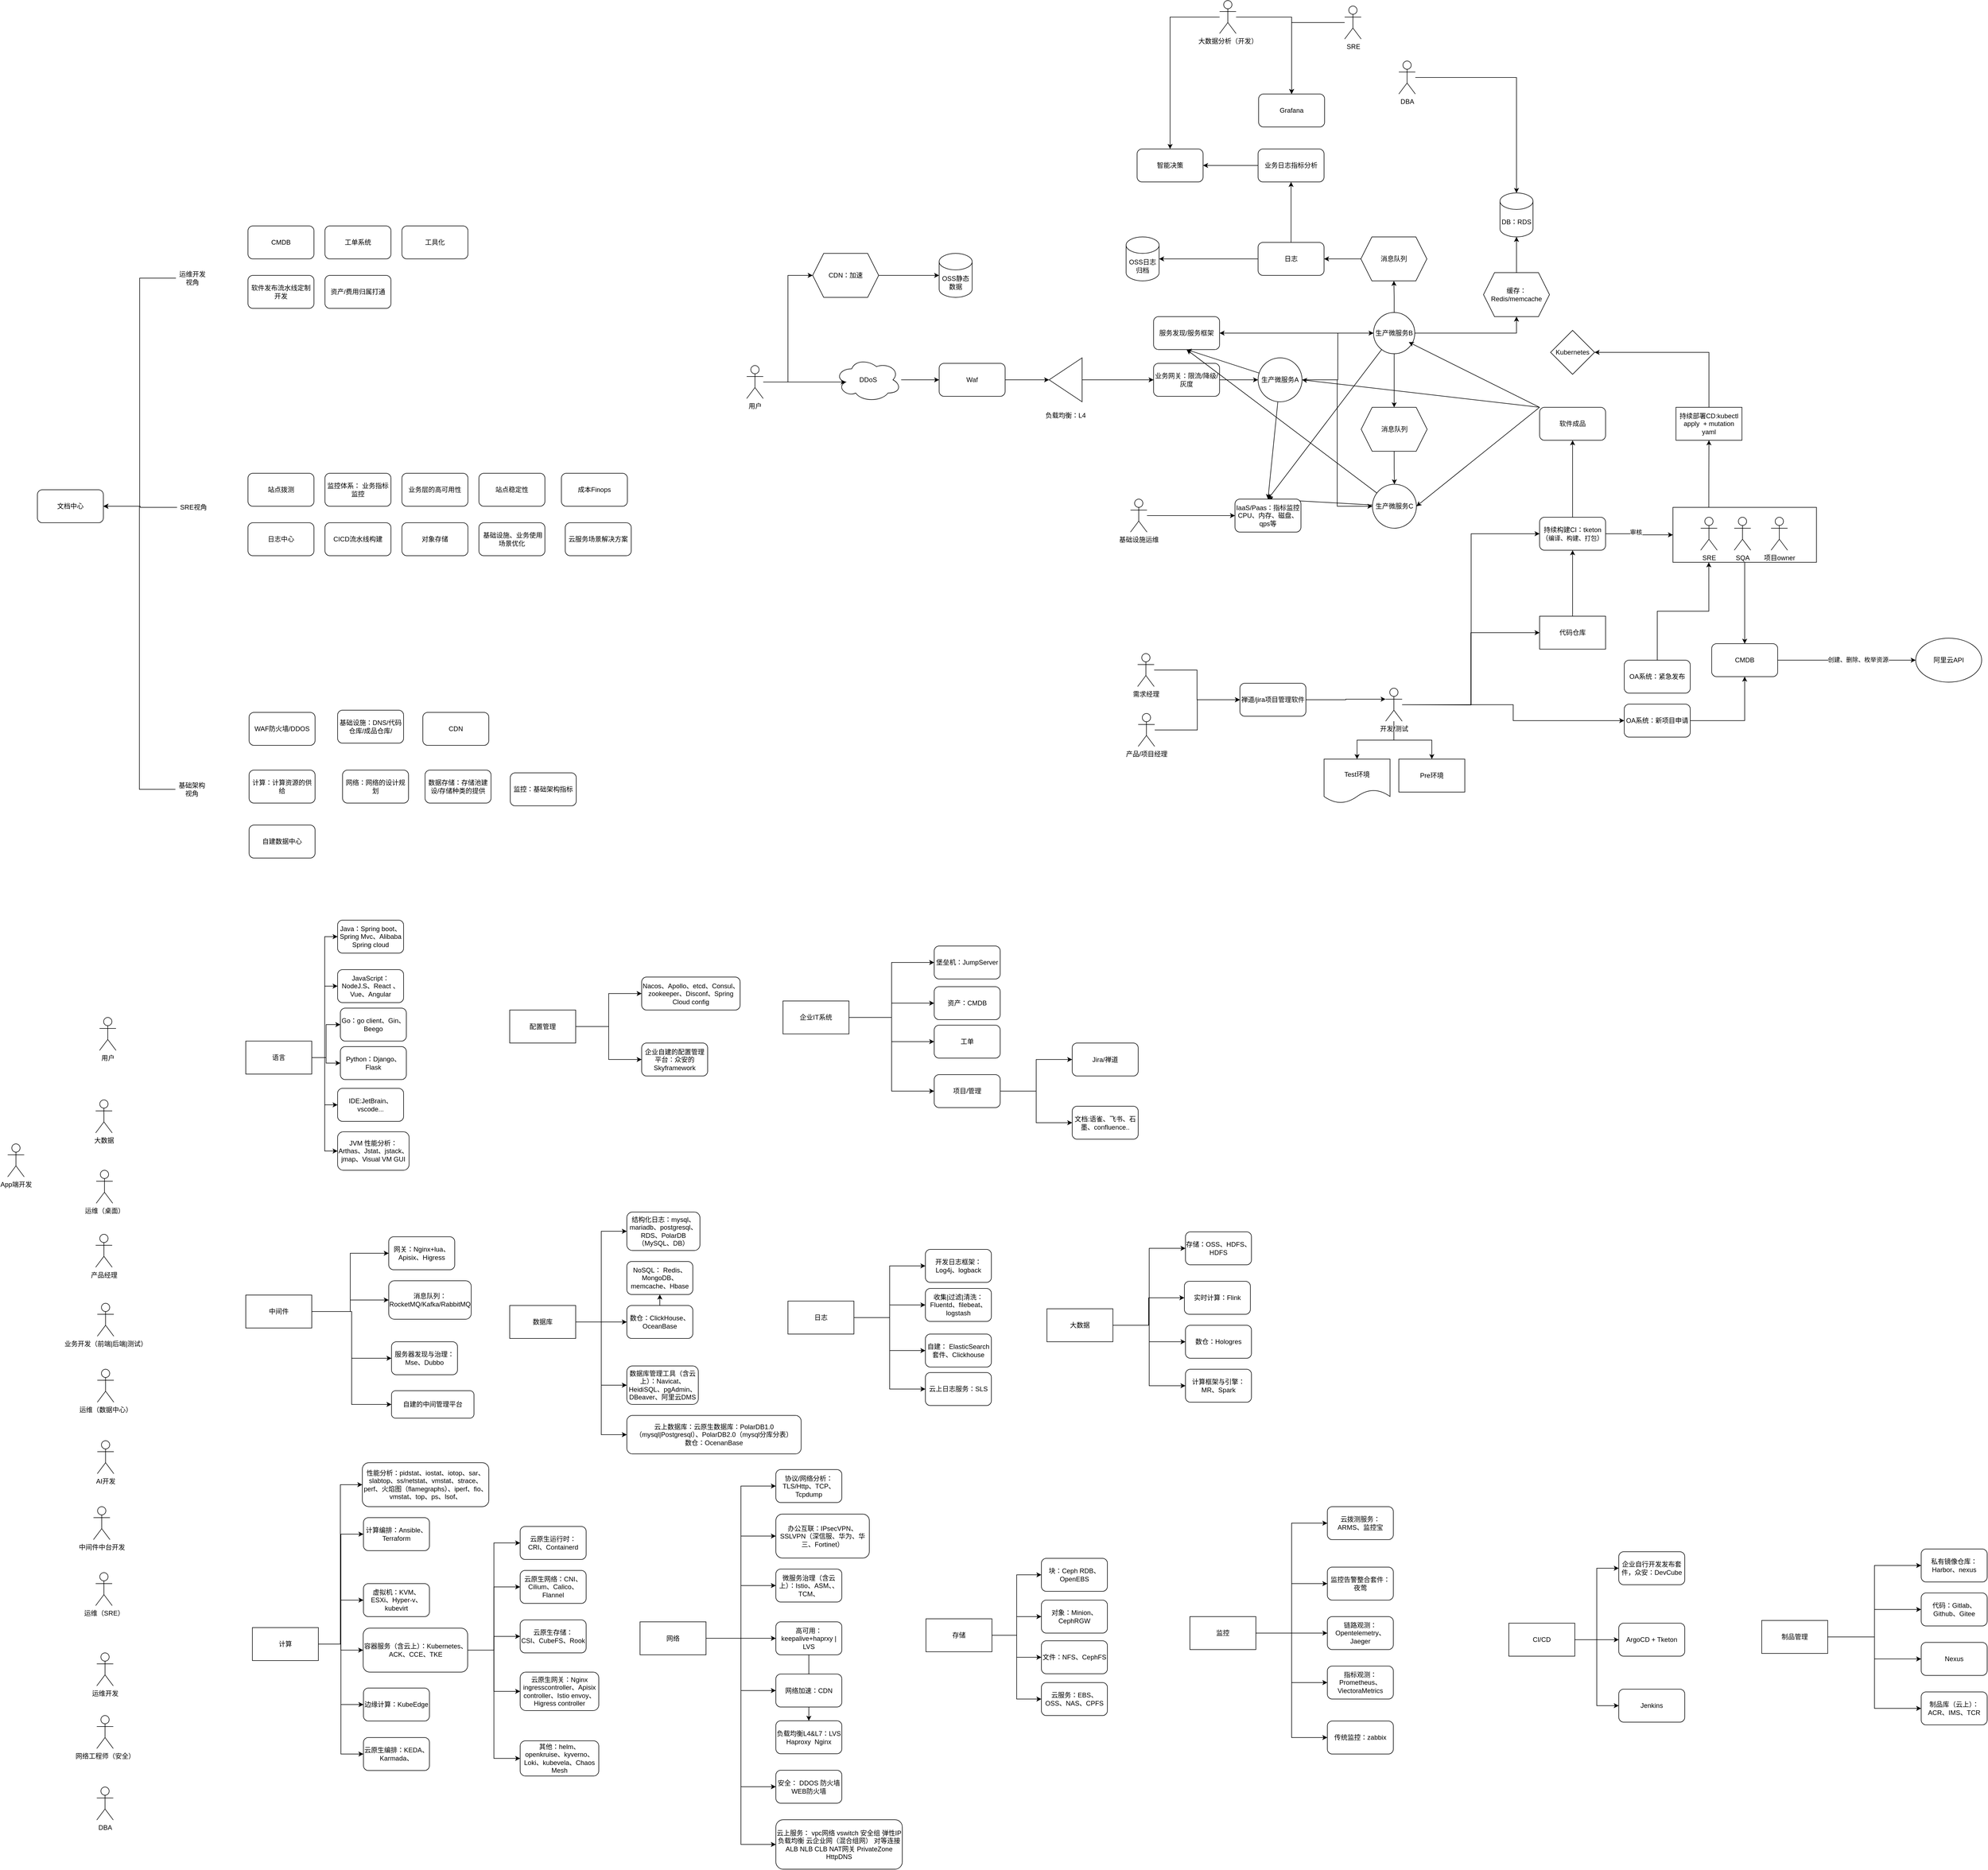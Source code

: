 <mxfile version="25.0.3">
  <diagram name="第 1 页" id="kpIQoOo-SqKmBoQv5uoG">
    <mxGraphModel dx="3374" dy="3162" grid="1" gridSize="10" guides="1" tooltips="1" connect="1" arrows="1" fold="1" page="1" pageScale="1" pageWidth="827" pageHeight="1169" math="0" shadow="0">
      <root>
        <mxCell id="0" />
        <mxCell id="1" parent="0" />
        <mxCell id="C2c8WaAtsum3YVKJCmWT-343" style="edgeStyle=orthogonalEdgeStyle;rounded=0;orthogonalLoop=1;jettySize=auto;html=1;entryX=0.5;entryY=0;entryDx=0;entryDy=0;" edge="1" parent="1" source="C2c8WaAtsum3YVKJCmWT-341" target="C2c8WaAtsum3YVKJCmWT-342">
          <mxGeometry relative="1" as="geometry" />
        </mxCell>
        <mxCell id="C2c8WaAtsum3YVKJCmWT-341" value="" style="rounded=0;whiteSpace=wrap;html=1;" vertex="1" parent="1">
          <mxGeometry x="1388.5" y="-798" width="261" height="100" as="geometry" />
        </mxCell>
        <mxCell id="rpXHInRyXJkPKSwSxWvP-11" value="用户" style="shape=umlActor;verticalLabelPosition=bottom;verticalAlign=top;html=1;outlineConnect=0;" parent="1" vertex="1">
          <mxGeometry x="-1473" y="130" width="30" height="60" as="geometry" />
        </mxCell>
        <mxCell id="rpXHInRyXJkPKSwSxWvP-14" value="运维（桌面&lt;span style=&quot;background-color: initial;&quot;&gt;）&lt;/span&gt;" style="shape=umlActor;verticalLabelPosition=bottom;verticalAlign=top;html=1;outlineConnect=0;" parent="1" vertex="1">
          <mxGeometry x="-1479" y="408" width="30" height="60" as="geometry" />
        </mxCell>
        <mxCell id="rpXHInRyXJkPKSwSxWvP-15" value="运维（SRE）" style="shape=umlActor;verticalLabelPosition=bottom;verticalAlign=top;html=1;outlineConnect=0;" parent="1" vertex="1">
          <mxGeometry x="-1480" y="1140" width="30" height="60" as="geometry" />
        </mxCell>
        <mxCell id="rpXHInRyXJkPKSwSxWvP-16" value="产品经理" style="shape=umlActor;verticalLabelPosition=bottom;verticalAlign=top;html=1;outlineConnect=0;" parent="1" vertex="1">
          <mxGeometry x="-1480" y="524.5" width="30" height="60" as="geometry" />
        </mxCell>
        <mxCell id="rpXHInRyXJkPKSwSxWvP-18" value="运维（数据中心&lt;span style=&quot;background-color: initial;&quot;&gt;）&lt;/span&gt;" style="shape=umlActor;verticalLabelPosition=bottom;verticalAlign=top;html=1;outlineConnect=0;" parent="1" vertex="1">
          <mxGeometry x="-1477" y="770" width="30" height="60" as="geometry" />
        </mxCell>
        <mxCell id="C2c8WaAtsum3YVKJCmWT-40" value="网络工程师（安全）" style="shape=umlActor;verticalLabelPosition=bottom;verticalAlign=top;html=1;outlineConnect=0;" vertex="1" parent="1">
          <mxGeometry x="-1478" y="1400" width="30" height="60" as="geometry" />
        </mxCell>
        <mxCell id="C2c8WaAtsum3YVKJCmWT-41" value="运维开发" style="shape=umlActor;verticalLabelPosition=bottom;verticalAlign=top;html=1;outlineConnect=0;" vertex="1" parent="1">
          <mxGeometry x="-1478" y="1286" width="30" height="60" as="geometry" />
        </mxCell>
        <mxCell id="C2c8WaAtsum3YVKJCmWT-53" value="DBA" style="shape=umlActor;verticalLabelPosition=bottom;verticalAlign=top;html=1;outlineConnect=0;" vertex="1" parent="1">
          <mxGeometry x="-1478" y="1530" width="30" height="60" as="geometry" />
        </mxCell>
        <mxCell id="C2c8WaAtsum3YVKJCmWT-54" value="大数据" style="shape=umlActor;verticalLabelPosition=bottom;verticalAlign=top;html=1;outlineConnect=0;" vertex="1" parent="1">
          <mxGeometry x="-1480" y="280" width="30" height="60" as="geometry" />
        </mxCell>
        <mxCell id="C2c8WaAtsum3YVKJCmWT-55" value="AI开发" style="shape=umlActor;verticalLabelPosition=bottom;verticalAlign=top;html=1;outlineConnect=0;" vertex="1" parent="1">
          <mxGeometry x="-1477" y="900" width="30" height="60" as="geometry" />
        </mxCell>
        <mxCell id="C2c8WaAtsum3YVKJCmWT-57" value="业务开发（前端|后端|测试&lt;span style=&quot;background-color: initial;&quot;&gt;）&lt;/span&gt;" style="shape=umlActor;verticalLabelPosition=bottom;verticalAlign=top;html=1;outlineConnect=0;" vertex="1" parent="1">
          <mxGeometry x="-1477" y="650" width="30" height="60" as="geometry" />
        </mxCell>
        <mxCell id="C2c8WaAtsum3YVKJCmWT-59" value="中间件中台开发" style="shape=umlActor;verticalLabelPosition=bottom;verticalAlign=top;html=1;outlineConnect=0;" vertex="1" parent="1">
          <mxGeometry x="-1484" y="1020" width="30" height="60" as="geometry" />
        </mxCell>
        <mxCell id="C2c8WaAtsum3YVKJCmWT-60" value="App端开发" style="shape=umlActor;verticalLabelPosition=bottom;verticalAlign=top;html=1;outlineConnect=0;" vertex="1" parent="1">
          <mxGeometry x="-1640" y="360" width="30" height="60" as="geometry" />
        </mxCell>
        <mxCell id="C2c8WaAtsum3YVKJCmWT-113" value="" style="group" vertex="1" connectable="0" parent="1">
          <mxGeometry x="1550" y="1097" width="410" height="320" as="geometry" />
        </mxCell>
        <mxCell id="C2c8WaAtsum3YVKJCmWT-13" style="edgeStyle=orthogonalEdgeStyle;rounded=0;orthogonalLoop=1;jettySize=auto;html=1;entryX=0;entryY=0.5;entryDx=0;entryDy=0;" edge="1" parent="C2c8WaAtsum3YVKJCmWT-113" source="rpXHInRyXJkPKSwSxWvP-8" target="rpXHInRyXJkPKSwSxWvP-57">
          <mxGeometry relative="1" as="geometry" />
        </mxCell>
        <mxCell id="C2c8WaAtsum3YVKJCmWT-14" style="edgeStyle=orthogonalEdgeStyle;rounded=0;orthogonalLoop=1;jettySize=auto;html=1;entryX=0;entryY=0.5;entryDx=0;entryDy=0;" edge="1" parent="C2c8WaAtsum3YVKJCmWT-113" source="rpXHInRyXJkPKSwSxWvP-8" target="rpXHInRyXJkPKSwSxWvP-58">
          <mxGeometry relative="1" as="geometry" />
        </mxCell>
        <mxCell id="C2c8WaAtsum3YVKJCmWT-15" style="edgeStyle=orthogonalEdgeStyle;rounded=0;orthogonalLoop=1;jettySize=auto;html=1;entryX=0;entryY=0.5;entryDx=0;entryDy=0;" edge="1" parent="C2c8WaAtsum3YVKJCmWT-113" source="rpXHInRyXJkPKSwSxWvP-8" target="rpXHInRyXJkPKSwSxWvP-59">
          <mxGeometry relative="1" as="geometry" />
        </mxCell>
        <mxCell id="C2c8WaAtsum3YVKJCmWT-43" style="edgeStyle=orthogonalEdgeStyle;rounded=0;orthogonalLoop=1;jettySize=auto;html=1;entryX=0;entryY=0.5;entryDx=0;entryDy=0;" edge="1" parent="C2c8WaAtsum3YVKJCmWT-113" source="rpXHInRyXJkPKSwSxWvP-8" target="C2c8WaAtsum3YVKJCmWT-42">
          <mxGeometry relative="1" as="geometry" />
        </mxCell>
        <mxCell id="rpXHInRyXJkPKSwSxWvP-8" value="制品管理" style="rounded=0;whiteSpace=wrap;html=1;" parent="C2c8WaAtsum3YVKJCmWT-113" vertex="1">
          <mxGeometry y="130" width="120" height="60" as="geometry" />
        </mxCell>
        <mxCell id="rpXHInRyXJkPKSwSxWvP-57" value="私有镜像仓库：Harbor、nexus" style="rounded=1;whiteSpace=wrap;html=1;" parent="C2c8WaAtsum3YVKJCmWT-113" vertex="1">
          <mxGeometry x="290" width="120" height="60" as="geometry" />
        </mxCell>
        <mxCell id="rpXHInRyXJkPKSwSxWvP-58" value="代码：Gitlab、Github、Gitee" style="rounded=1;whiteSpace=wrap;html=1;" parent="C2c8WaAtsum3YVKJCmWT-113" vertex="1">
          <mxGeometry x="290" y="80" width="120" height="60" as="geometry" />
        </mxCell>
        <mxCell id="rpXHInRyXJkPKSwSxWvP-59" value="Nexus" style="rounded=1;whiteSpace=wrap;html=1;" parent="C2c8WaAtsum3YVKJCmWT-113" vertex="1">
          <mxGeometry x="290" y="170" width="120" height="60" as="geometry" />
        </mxCell>
        <mxCell id="C2c8WaAtsum3YVKJCmWT-42" value="制品库（云上）：ACR、IMS、TCR" style="rounded=1;whiteSpace=wrap;html=1;" vertex="1" parent="C2c8WaAtsum3YVKJCmWT-113">
          <mxGeometry x="290" y="260" width="120" height="60" as="geometry" />
        </mxCell>
        <mxCell id="C2c8WaAtsum3YVKJCmWT-114" value="" style="group" vertex="1" connectable="0" parent="1">
          <mxGeometry x="-221" y="552" width="370" height="284" as="geometry" />
        </mxCell>
        <mxCell id="rpXHInRyXJkPKSwSxWvP-56" style="edgeStyle=orthogonalEdgeStyle;rounded=0;orthogonalLoop=1;jettySize=auto;html=1;" parent="C2c8WaAtsum3YVKJCmWT-114" source="rpXHInRyXJkPKSwSxWvP-9" target="rpXHInRyXJkPKSwSxWvP-55" edge="1">
          <mxGeometry relative="1" as="geometry" />
        </mxCell>
        <mxCell id="C2c8WaAtsum3YVKJCmWT-1" style="edgeStyle=orthogonalEdgeStyle;rounded=0;orthogonalLoop=1;jettySize=auto;html=1;entryX=0;entryY=0.5;entryDx=0;entryDy=0;" edge="1" parent="C2c8WaAtsum3YVKJCmWT-114" source="rpXHInRyXJkPKSwSxWvP-9" target="rpXHInRyXJkPKSwSxWvP-72">
          <mxGeometry relative="1" as="geometry" />
        </mxCell>
        <mxCell id="C2c8WaAtsum3YVKJCmWT-76" style="edgeStyle=orthogonalEdgeStyle;rounded=0;orthogonalLoop=1;jettySize=auto;html=1;entryX=0;entryY=0.5;entryDx=0;entryDy=0;" edge="1" parent="C2c8WaAtsum3YVKJCmWT-114" source="rpXHInRyXJkPKSwSxWvP-9" target="C2c8WaAtsum3YVKJCmWT-74">
          <mxGeometry relative="1" as="geometry" />
        </mxCell>
        <mxCell id="C2c8WaAtsum3YVKJCmWT-77" style="edgeStyle=orthogonalEdgeStyle;rounded=0;orthogonalLoop=1;jettySize=auto;html=1;entryX=0;entryY=0.5;entryDx=0;entryDy=0;" edge="1" parent="C2c8WaAtsum3YVKJCmWT-114" source="rpXHInRyXJkPKSwSxWvP-9" target="C2c8WaAtsum3YVKJCmWT-75">
          <mxGeometry relative="1" as="geometry" />
        </mxCell>
        <mxCell id="rpXHInRyXJkPKSwSxWvP-9" value="日志" style="rounded=0;whiteSpace=wrap;html=1;" parent="C2c8WaAtsum3YVKJCmWT-114" vertex="1">
          <mxGeometry y="94" width="120" height="60" as="geometry" />
        </mxCell>
        <mxCell id="rpXHInRyXJkPKSwSxWvP-55" value="自建： ElasticSearch 套件&lt;span style=&quot;background-color: initial;&quot;&gt;、Clickhouse&lt;/span&gt;" style="rounded=1;whiteSpace=wrap;html=1;" parent="C2c8WaAtsum3YVKJCmWT-114" vertex="1">
          <mxGeometry x="250" y="154" width="120" height="60" as="geometry" />
        </mxCell>
        <mxCell id="rpXHInRyXJkPKSwSxWvP-72" value="云上日志服务：SLS" style="rounded=1;whiteSpace=wrap;html=1;" parent="C2c8WaAtsum3YVKJCmWT-114" vertex="1">
          <mxGeometry x="250" y="224" width="120" height="60" as="geometry" />
        </mxCell>
        <mxCell id="C2c8WaAtsum3YVKJCmWT-74" value="收集|过滤|清洗：Fluentd、filebeat、logstash" style="rounded=1;whiteSpace=wrap;html=1;" vertex="1" parent="C2c8WaAtsum3YVKJCmWT-114">
          <mxGeometry x="250" y="71" width="120" height="60" as="geometry" />
        </mxCell>
        <mxCell id="C2c8WaAtsum3YVKJCmWT-75" value="开发日志框架：Log4j、logback" style="rounded=1;whiteSpace=wrap;html=1;" vertex="1" parent="C2c8WaAtsum3YVKJCmWT-114">
          <mxGeometry x="250" width="120" height="60" as="geometry" />
        </mxCell>
        <mxCell id="C2c8WaAtsum3YVKJCmWT-115" value="" style="group" vertex="1" connectable="0" parent="1">
          <mxGeometry x="-490" y="952.5" width="477" height="727" as="geometry" />
        </mxCell>
        <mxCell id="rpXHInRyXJkPKSwSxWvP-61" style="edgeStyle=orthogonalEdgeStyle;rounded=0;orthogonalLoop=1;jettySize=auto;html=1;entryX=0;entryY=0.5;entryDx=0;entryDy=0;" parent="C2c8WaAtsum3YVKJCmWT-115" source="rpXHInRyXJkPKSwSxWvP-2" target="rpXHInRyXJkPKSwSxWvP-60" edge="1">
          <mxGeometry relative="1" as="geometry" />
        </mxCell>
        <mxCell id="rpXHInRyXJkPKSwSxWvP-68" style="edgeStyle=orthogonalEdgeStyle;rounded=0;orthogonalLoop=1;jettySize=auto;html=1;entryX=0;entryY=0.5;entryDx=0;entryDy=0;" parent="C2c8WaAtsum3YVKJCmWT-115" source="rpXHInRyXJkPKSwSxWvP-2" target="rpXHInRyXJkPKSwSxWvP-66" edge="1">
          <mxGeometry relative="1" as="geometry" />
        </mxCell>
        <mxCell id="rpXHInRyXJkPKSwSxWvP-69" style="edgeStyle=orthogonalEdgeStyle;rounded=0;orthogonalLoop=1;jettySize=auto;html=1;" parent="C2c8WaAtsum3YVKJCmWT-115" source="rpXHInRyXJkPKSwSxWvP-2" target="rpXHInRyXJkPKSwSxWvP-67" edge="1">
          <mxGeometry relative="1" as="geometry" />
        </mxCell>
        <mxCell id="rpXHInRyXJkPKSwSxWvP-73" style="edgeStyle=orthogonalEdgeStyle;rounded=0;orthogonalLoop=1;jettySize=auto;html=1;entryX=0;entryY=0.5;entryDx=0;entryDy=0;" parent="C2c8WaAtsum3YVKJCmWT-115" source="rpXHInRyXJkPKSwSxWvP-2" target="rpXHInRyXJkPKSwSxWvP-71" edge="1">
          <mxGeometry relative="1" as="geometry" />
        </mxCell>
        <mxCell id="C2c8WaAtsum3YVKJCmWT-29" style="edgeStyle=orthogonalEdgeStyle;rounded=0;orthogonalLoop=1;jettySize=auto;html=1;entryX=0;entryY=0.5;entryDx=0;entryDy=0;" edge="1" parent="C2c8WaAtsum3YVKJCmWT-115" source="rpXHInRyXJkPKSwSxWvP-2" target="rpXHInRyXJkPKSwSxWvP-70">
          <mxGeometry relative="1" as="geometry" />
        </mxCell>
        <mxCell id="C2c8WaAtsum3YVKJCmWT-36" style="edgeStyle=orthogonalEdgeStyle;rounded=0;orthogonalLoop=1;jettySize=auto;html=1;entryX=0;entryY=0.5;entryDx=0;entryDy=0;" edge="1" parent="C2c8WaAtsum3YVKJCmWT-115" source="rpXHInRyXJkPKSwSxWvP-2" target="C2c8WaAtsum3YVKJCmWT-35">
          <mxGeometry relative="1" as="geometry" />
        </mxCell>
        <mxCell id="C2c8WaAtsum3YVKJCmWT-63" style="edgeStyle=orthogonalEdgeStyle;rounded=0;orthogonalLoop=1;jettySize=auto;html=1;entryX=0;entryY=0.5;entryDx=0;entryDy=0;" edge="1" parent="C2c8WaAtsum3YVKJCmWT-115" source="rpXHInRyXJkPKSwSxWvP-2" target="C2c8WaAtsum3YVKJCmWT-62">
          <mxGeometry relative="1" as="geometry" />
        </mxCell>
        <mxCell id="C2c8WaAtsum3YVKJCmWT-110" style="edgeStyle=orthogonalEdgeStyle;rounded=0;orthogonalLoop=1;jettySize=auto;html=1;entryX=0;entryY=0.5;entryDx=0;entryDy=0;" edge="1" parent="C2c8WaAtsum3YVKJCmWT-115" source="rpXHInRyXJkPKSwSxWvP-2" target="C2c8WaAtsum3YVKJCmWT-109">
          <mxGeometry relative="1" as="geometry" />
        </mxCell>
        <mxCell id="rpXHInRyXJkPKSwSxWvP-2" value="网络" style="rounded=0;whiteSpace=wrap;html=1;" parent="C2c8WaAtsum3YVKJCmWT-115" vertex="1">
          <mxGeometry y="277" width="120" height="60" as="geometry" />
        </mxCell>
        <mxCell id="rpXHInRyXJkPKSwSxWvP-60" value="高可用：keepalive+haprxy | LVS" style="rounded=1;whiteSpace=wrap;html=1;" parent="C2c8WaAtsum3YVKJCmWT-115" vertex="1">
          <mxGeometry x="247" y="277" width="120" height="60" as="geometry" />
        </mxCell>
        <mxCell id="rpXHInRyXJkPKSwSxWvP-66" value="网络加速：&lt;span style=&quot;background-color: initial;&quot;&gt;CDN&lt;/span&gt;" style="rounded=1;whiteSpace=wrap;html=1;" parent="C2c8WaAtsum3YVKJCmWT-115" vertex="1">
          <mxGeometry x="247" y="372" width="120" height="60" as="geometry" />
        </mxCell>
        <mxCell id="rpXHInRyXJkPKSwSxWvP-67" value="负载均衡L4&amp;amp;L7&lt;span style=&quot;background-color: initial;&quot;&gt;：LVS Haproxy&amp;nbsp; Nginx&lt;/span&gt;" style="rounded=1;whiteSpace=wrap;html=1;" parent="C2c8WaAtsum3YVKJCmWT-115" vertex="1">
          <mxGeometry x="247" y="457" width="120" height="60" as="geometry" />
        </mxCell>
        <mxCell id="rpXHInRyXJkPKSwSxWvP-70" value="安全： DDOS 防火墙 WEB防火墙" style="rounded=1;whiteSpace=wrap;html=1;" parent="C2c8WaAtsum3YVKJCmWT-115" vertex="1">
          <mxGeometry x="247" y="547" width="120" height="60" as="geometry" />
        </mxCell>
        <mxCell id="rpXHInRyXJkPKSwSxWvP-71" value="云上服务： vpc网络 vswitch 安全组 弹性IP 负载均衡 云企业网（混合组网） 对等连接 ALB NLB CLB NAT网关 PrivateZone HttpDNS" style="rounded=1;whiteSpace=wrap;html=1;" parent="C2c8WaAtsum3YVKJCmWT-115" vertex="1">
          <mxGeometry x="247" y="637" width="230" height="90" as="geometry" />
        </mxCell>
        <mxCell id="C2c8WaAtsum3YVKJCmWT-35" value="微服务治理（含云上）：Istio、ASM、、TCM、" style="rounded=1;whiteSpace=wrap;html=1;" vertex="1" parent="C2c8WaAtsum3YVKJCmWT-115">
          <mxGeometry x="247" y="181" width="120" height="60" as="geometry" />
        </mxCell>
        <mxCell id="C2c8WaAtsum3YVKJCmWT-62" value="办公互联：IPsecVPN、SSLVPN（深信服、华为、华三、Fortinet）" style="rounded=1;whiteSpace=wrap;html=1;" vertex="1" parent="C2c8WaAtsum3YVKJCmWT-115">
          <mxGeometry x="247" y="81" width="170" height="80" as="geometry" />
        </mxCell>
        <mxCell id="C2c8WaAtsum3YVKJCmWT-109" value="协议/网络分析：TLS/Http、TCP、Tcpdump" style="rounded=1;whiteSpace=wrap;html=1;" vertex="1" parent="C2c8WaAtsum3YVKJCmWT-115">
          <mxGeometry x="247" width="120" height="60" as="geometry" />
        </mxCell>
        <mxCell id="C2c8WaAtsum3YVKJCmWT-116" value="" style="group" vertex="1" connectable="0" parent="1">
          <mxGeometry x="-1195" y="940" width="630" height="570" as="geometry" />
        </mxCell>
        <mxCell id="C2c8WaAtsum3YVKJCmWT-10" style="edgeStyle=orthogonalEdgeStyle;rounded=0;orthogonalLoop=1;jettySize=auto;html=1;entryX=0;entryY=0.5;entryDx=0;entryDy=0;" edge="1" parent="C2c8WaAtsum3YVKJCmWT-116" source="rpXHInRyXJkPKSwSxWvP-1" target="C2c8WaAtsum3YVKJCmWT-9">
          <mxGeometry relative="1" as="geometry" />
        </mxCell>
        <mxCell id="C2c8WaAtsum3YVKJCmWT-12" style="edgeStyle=orthogonalEdgeStyle;rounded=0;orthogonalLoop=1;jettySize=auto;html=1;entryX=0;entryY=0.5;entryDx=0;entryDy=0;" edge="1" parent="C2c8WaAtsum3YVKJCmWT-116" source="rpXHInRyXJkPKSwSxWvP-1" target="C2c8WaAtsum3YVKJCmWT-11">
          <mxGeometry relative="1" as="geometry" />
        </mxCell>
        <mxCell id="C2c8WaAtsum3YVKJCmWT-38" style="edgeStyle=orthogonalEdgeStyle;rounded=0;orthogonalLoop=1;jettySize=auto;html=1;entryX=0;entryY=0.5;entryDx=0;entryDy=0;" edge="1" parent="C2c8WaAtsum3YVKJCmWT-116" source="rpXHInRyXJkPKSwSxWvP-1" target="C2c8WaAtsum3YVKJCmWT-37">
          <mxGeometry relative="1" as="geometry" />
        </mxCell>
        <mxCell id="C2c8WaAtsum3YVKJCmWT-79" style="edgeStyle=orthogonalEdgeStyle;rounded=0;orthogonalLoop=1;jettySize=auto;html=1;entryX=0;entryY=0.5;entryDx=0;entryDy=0;" edge="1" parent="C2c8WaAtsum3YVKJCmWT-116" source="rpXHInRyXJkPKSwSxWvP-1" target="C2c8WaAtsum3YVKJCmWT-78">
          <mxGeometry relative="1" as="geometry" />
        </mxCell>
        <mxCell id="C2c8WaAtsum3YVKJCmWT-85" style="edgeStyle=orthogonalEdgeStyle;rounded=0;orthogonalLoop=1;jettySize=auto;html=1;entryX=0;entryY=0.5;entryDx=0;entryDy=0;" edge="1" parent="C2c8WaAtsum3YVKJCmWT-116" source="rpXHInRyXJkPKSwSxWvP-1" target="C2c8WaAtsum3YVKJCmWT-84">
          <mxGeometry relative="1" as="geometry" />
        </mxCell>
        <mxCell id="C2c8WaAtsum3YVKJCmWT-112" style="edgeStyle=orthogonalEdgeStyle;rounded=0;orthogonalLoop=1;jettySize=auto;html=1;entryX=0;entryY=0.5;entryDx=0;entryDy=0;" edge="1" parent="C2c8WaAtsum3YVKJCmWT-116" source="rpXHInRyXJkPKSwSxWvP-1" target="C2c8WaAtsum3YVKJCmWT-111">
          <mxGeometry relative="1" as="geometry" />
        </mxCell>
        <mxCell id="rpXHInRyXJkPKSwSxWvP-1" value="计算" style="rounded=0;whiteSpace=wrap;html=1;" parent="C2c8WaAtsum3YVKJCmWT-116" vertex="1">
          <mxGeometry y="300" width="120" height="60" as="geometry" />
        </mxCell>
        <mxCell id="C2c8WaAtsum3YVKJCmWT-9" value="虚拟机：KVM、ESXi、Hyper-v、kubevirt" style="rounded=1;whiteSpace=wrap;html=1;" vertex="1" parent="C2c8WaAtsum3YVKJCmWT-116">
          <mxGeometry x="202" y="220" width="120" height="60" as="geometry" />
        </mxCell>
        <mxCell id="C2c8WaAtsum3YVKJCmWT-81" style="edgeStyle=orthogonalEdgeStyle;rounded=0;orthogonalLoop=1;jettySize=auto;html=1;entryX=0;entryY=0.5;entryDx=0;entryDy=0;" edge="1" parent="C2c8WaAtsum3YVKJCmWT-116" source="C2c8WaAtsum3YVKJCmWT-11" target="C2c8WaAtsum3YVKJCmWT-80">
          <mxGeometry relative="1" as="geometry" />
        </mxCell>
        <mxCell id="C2c8WaAtsum3YVKJCmWT-91" style="edgeStyle=orthogonalEdgeStyle;rounded=0;orthogonalLoop=1;jettySize=auto;html=1;entryX=0;entryY=0.5;entryDx=0;entryDy=0;" edge="1" parent="C2c8WaAtsum3YVKJCmWT-116" source="C2c8WaAtsum3YVKJCmWT-11" target="C2c8WaAtsum3YVKJCmWT-88">
          <mxGeometry relative="1" as="geometry" />
        </mxCell>
        <mxCell id="C2c8WaAtsum3YVKJCmWT-92" style="edgeStyle=orthogonalEdgeStyle;rounded=0;orthogonalLoop=1;jettySize=auto;html=1;entryX=0;entryY=0.5;entryDx=0;entryDy=0;" edge="1" parent="C2c8WaAtsum3YVKJCmWT-116" source="C2c8WaAtsum3YVKJCmWT-11" target="C2c8WaAtsum3YVKJCmWT-87">
          <mxGeometry relative="1" as="geometry" />
        </mxCell>
        <mxCell id="C2c8WaAtsum3YVKJCmWT-93" style="edgeStyle=orthogonalEdgeStyle;rounded=0;orthogonalLoop=1;jettySize=auto;html=1;entryX=0;entryY=0.5;entryDx=0;entryDy=0;" edge="1" parent="C2c8WaAtsum3YVKJCmWT-116" source="C2c8WaAtsum3YVKJCmWT-11" target="C2c8WaAtsum3YVKJCmWT-90">
          <mxGeometry relative="1" as="geometry" />
        </mxCell>
        <mxCell id="C2c8WaAtsum3YVKJCmWT-94" style="edgeStyle=orthogonalEdgeStyle;rounded=0;orthogonalLoop=1;jettySize=auto;html=1;entryX=0;entryY=0.5;entryDx=0;entryDy=0;" edge="1" parent="C2c8WaAtsum3YVKJCmWT-116" source="C2c8WaAtsum3YVKJCmWT-11" target="C2c8WaAtsum3YVKJCmWT-89">
          <mxGeometry relative="1" as="geometry" />
        </mxCell>
        <mxCell id="C2c8WaAtsum3YVKJCmWT-11" value="容器服务（含云上）：Kubernetes、ACK、CCE、TKE" style="rounded=1;whiteSpace=wrap;html=1;" vertex="1" parent="C2c8WaAtsum3YVKJCmWT-116">
          <mxGeometry x="201.5" y="301" width="190" height="80" as="geometry" />
        </mxCell>
        <mxCell id="C2c8WaAtsum3YVKJCmWT-37" value="计算编排：Ansible、Terra&lt;span style=&quot;background-color: initial;&quot;&gt;form&lt;/span&gt;" style="rounded=1;whiteSpace=wrap;html=1;" vertex="1" parent="C2c8WaAtsum3YVKJCmWT-116">
          <mxGeometry x="202" y="100" width="120" height="60" as="geometry" />
        </mxCell>
        <mxCell id="C2c8WaAtsum3YVKJCmWT-78" value="边缘计算：KubeEdge" style="rounded=1;whiteSpace=wrap;html=1;" vertex="1" parent="C2c8WaAtsum3YVKJCmWT-116">
          <mxGeometry x="202" y="410" width="120" height="60" as="geometry" />
        </mxCell>
        <mxCell id="C2c8WaAtsum3YVKJCmWT-80" value="其他：helm、openkruise、kyverno、Loki、kubevela、Chaos Mesh" style="rounded=1;whiteSpace=wrap;html=1;" vertex="1" parent="C2c8WaAtsum3YVKJCmWT-116">
          <mxGeometry x="487" y="506" width="143" height="64" as="geometry" />
        </mxCell>
        <mxCell id="C2c8WaAtsum3YVKJCmWT-84" value="云原生编排：KEDA、Karmada、" style="rounded=1;whiteSpace=wrap;html=1;" vertex="1" parent="C2c8WaAtsum3YVKJCmWT-116">
          <mxGeometry x="202" y="500" width="120" height="60" as="geometry" />
        </mxCell>
        <mxCell id="C2c8WaAtsum3YVKJCmWT-87" value="云原生网关：Nginx ingresscontroller、Apisix controller、Istio envoy、Higress controller" style="rounded=1;whiteSpace=wrap;html=1;" vertex="1" parent="C2c8WaAtsum3YVKJCmWT-116">
          <mxGeometry x="487" y="381" width="143" height="70" as="geometry" />
        </mxCell>
        <mxCell id="C2c8WaAtsum3YVKJCmWT-88" value="云原生网络：CNI、Cilium、Calico、Flannel" style="rounded=1;whiteSpace=wrap;html=1;" vertex="1" parent="C2c8WaAtsum3YVKJCmWT-116">
          <mxGeometry x="487" y="196" width="120" height="60" as="geometry" />
        </mxCell>
        <mxCell id="C2c8WaAtsum3YVKJCmWT-89" value="云原生存储：&lt;div&gt;CSI、CubeFS、Rook&lt;/div&gt;" style="rounded=1;whiteSpace=wrap;html=1;" vertex="1" parent="C2c8WaAtsum3YVKJCmWT-116">
          <mxGeometry x="487" y="286" width="120" height="60" as="geometry" />
        </mxCell>
        <mxCell id="C2c8WaAtsum3YVKJCmWT-90" value="云原生运行时：&lt;div&gt;CRI、Containerd&lt;/div&gt;" style="rounded=1;whiteSpace=wrap;html=1;" vertex="1" parent="C2c8WaAtsum3YVKJCmWT-116">
          <mxGeometry x="487" y="116" width="120" height="60" as="geometry" />
        </mxCell>
        <mxCell id="C2c8WaAtsum3YVKJCmWT-111" value="性能分析：pidstat、iostat、iotop、sar、slabtop、ss/netstat、vmstat、strace、perf、火焰图（flamegraphs）、iperf、fio、vmstat、top、ps、lsof、" style="rounded=1;whiteSpace=wrap;html=1;" vertex="1" parent="C2c8WaAtsum3YVKJCmWT-116">
          <mxGeometry x="200" width="230" height="80" as="geometry" />
        </mxCell>
        <mxCell id="C2c8WaAtsum3YVKJCmWT-117" value="" style="group" vertex="1" connectable="0" parent="1">
          <mxGeometry x="510" y="1020" width="370" height="450" as="geometry" />
        </mxCell>
        <mxCell id="C2c8WaAtsum3YVKJCmWT-6" style="edgeStyle=orthogonalEdgeStyle;rounded=0;orthogonalLoop=1;jettySize=auto;html=1;entryX=0;entryY=0.5;entryDx=0;entryDy=0;" edge="1" parent="C2c8WaAtsum3YVKJCmWT-117" source="rpXHInRyXJkPKSwSxWvP-5" target="rpXHInRyXJkPKSwSxWvP-51">
          <mxGeometry relative="1" as="geometry" />
        </mxCell>
        <mxCell id="C2c8WaAtsum3YVKJCmWT-7" style="edgeStyle=orthogonalEdgeStyle;rounded=0;orthogonalLoop=1;jettySize=auto;html=1;entryX=0;entryY=0.5;entryDx=0;entryDy=0;" edge="1" parent="C2c8WaAtsum3YVKJCmWT-117" source="rpXHInRyXJkPKSwSxWvP-5" target="rpXHInRyXJkPKSwSxWvP-50">
          <mxGeometry relative="1" as="geometry" />
        </mxCell>
        <mxCell id="C2c8WaAtsum3YVKJCmWT-21" style="edgeStyle=orthogonalEdgeStyle;rounded=0;orthogonalLoop=1;jettySize=auto;html=1;entryX=0;entryY=0.5;entryDx=0;entryDy=0;" edge="1" parent="C2c8WaAtsum3YVKJCmWT-117" source="rpXHInRyXJkPKSwSxWvP-5" target="C2c8WaAtsum3YVKJCmWT-20">
          <mxGeometry relative="1" as="geometry" />
        </mxCell>
        <mxCell id="C2c8WaAtsum3YVKJCmWT-23" style="edgeStyle=orthogonalEdgeStyle;rounded=0;orthogonalLoop=1;jettySize=auto;html=1;entryX=0;entryY=0.5;entryDx=0;entryDy=0;" edge="1" parent="C2c8WaAtsum3YVKJCmWT-117" source="rpXHInRyXJkPKSwSxWvP-5" target="C2c8WaAtsum3YVKJCmWT-22">
          <mxGeometry relative="1" as="geometry" />
        </mxCell>
        <mxCell id="C2c8WaAtsum3YVKJCmWT-30" style="edgeStyle=orthogonalEdgeStyle;rounded=0;orthogonalLoop=1;jettySize=auto;html=1;entryX=0;entryY=0.5;entryDx=0;entryDy=0;" edge="1" parent="C2c8WaAtsum3YVKJCmWT-117" source="rpXHInRyXJkPKSwSxWvP-5" target="C2c8WaAtsum3YVKJCmWT-24">
          <mxGeometry relative="1" as="geometry" />
        </mxCell>
        <mxCell id="rpXHInRyXJkPKSwSxWvP-5" value="监控" style="rounded=0;whiteSpace=wrap;html=1;" parent="C2c8WaAtsum3YVKJCmWT-117" vertex="1">
          <mxGeometry y="200" width="120" height="60" as="geometry" />
        </mxCell>
        <mxCell id="rpXHInRyXJkPKSwSxWvP-50" value="指标观测：Prometheus、ViectoraMetrics" style="rounded=1;whiteSpace=wrap;html=1;" parent="C2c8WaAtsum3YVKJCmWT-117" vertex="1">
          <mxGeometry x="250" y="290" width="120" height="60" as="geometry" />
        </mxCell>
        <mxCell id="rpXHInRyXJkPKSwSxWvP-51" value="链路观测：Opentelemetry、Jaeger" style="rounded=1;whiteSpace=wrap;html=1;" parent="C2c8WaAtsum3YVKJCmWT-117" vertex="1">
          <mxGeometry x="250" y="200" width="120" height="60" as="geometry" />
        </mxCell>
        <mxCell id="C2c8WaAtsum3YVKJCmWT-20" value="传统监控：zabbix" style="rounded=1;whiteSpace=wrap;html=1;" vertex="1" parent="C2c8WaAtsum3YVKJCmWT-117">
          <mxGeometry x="250" y="390" width="120" height="60" as="geometry" />
        </mxCell>
        <mxCell id="C2c8WaAtsum3YVKJCmWT-22" value="监控告警整合套件：夜莺" style="rounded=1;whiteSpace=wrap;html=1;" vertex="1" parent="C2c8WaAtsum3YVKJCmWT-117">
          <mxGeometry x="250" y="110" width="120" height="60" as="geometry" />
        </mxCell>
        <mxCell id="C2c8WaAtsum3YVKJCmWT-24" value="云拨测服务：ARMS、监控宝" style="rounded=1;whiteSpace=wrap;html=1;" vertex="1" parent="C2c8WaAtsum3YVKJCmWT-117">
          <mxGeometry x="250" width="120" height="60" as="geometry" />
        </mxCell>
        <mxCell id="C2c8WaAtsum3YVKJCmWT-118" value="" style="group" vertex="1" connectable="0" parent="1">
          <mxGeometry x="250" y="520" width="372" height="310" as="geometry" />
        </mxCell>
        <mxCell id="C2c8WaAtsum3YVKJCmWT-68" style="edgeStyle=orthogonalEdgeStyle;rounded=0;orthogonalLoop=1;jettySize=auto;html=1;entryX=0;entryY=0.5;entryDx=0;entryDy=0;" edge="1" parent="C2c8WaAtsum3YVKJCmWT-118" source="rpXHInRyXJkPKSwSxWvP-65" target="C2c8WaAtsum3YVKJCmWT-66">
          <mxGeometry relative="1" as="geometry" />
        </mxCell>
        <mxCell id="C2c8WaAtsum3YVKJCmWT-69" style="edgeStyle=orthogonalEdgeStyle;rounded=0;orthogonalLoop=1;jettySize=auto;html=1;entryX=0;entryY=0.5;entryDx=0;entryDy=0;" edge="1" parent="C2c8WaAtsum3YVKJCmWT-118" source="rpXHInRyXJkPKSwSxWvP-65" target="C2c8WaAtsum3YVKJCmWT-67">
          <mxGeometry relative="1" as="geometry" />
        </mxCell>
        <mxCell id="C2c8WaAtsum3YVKJCmWT-72" style="edgeStyle=orthogonalEdgeStyle;rounded=0;orthogonalLoop=1;jettySize=auto;html=1;entryX=0;entryY=0.5;entryDx=0;entryDy=0;" edge="1" parent="C2c8WaAtsum3YVKJCmWT-118" source="rpXHInRyXJkPKSwSxWvP-65" target="C2c8WaAtsum3YVKJCmWT-71">
          <mxGeometry relative="1" as="geometry" />
        </mxCell>
        <mxCell id="C2c8WaAtsum3YVKJCmWT-73" style="edgeStyle=orthogonalEdgeStyle;rounded=0;orthogonalLoop=1;jettySize=auto;html=1;entryX=0;entryY=0.5;entryDx=0;entryDy=0;" edge="1" parent="C2c8WaAtsum3YVKJCmWT-118" source="rpXHInRyXJkPKSwSxWvP-65" target="C2c8WaAtsum3YVKJCmWT-70">
          <mxGeometry relative="1" as="geometry" />
        </mxCell>
        <mxCell id="rpXHInRyXJkPKSwSxWvP-65" value="大数据" style="rounded=0;whiteSpace=wrap;html=1;" parent="C2c8WaAtsum3YVKJCmWT-118" vertex="1">
          <mxGeometry y="140" width="120" height="60" as="geometry" />
        </mxCell>
        <mxCell id="C2c8WaAtsum3YVKJCmWT-66" value="实时计算：Flink" style="rounded=1;whiteSpace=wrap;html=1;" vertex="1" parent="C2c8WaAtsum3YVKJCmWT-118">
          <mxGeometry x="250" y="90" width="120" height="60" as="geometry" />
        </mxCell>
        <mxCell id="C2c8WaAtsum3YVKJCmWT-67" value="数仓：Hologres" style="rounded=1;whiteSpace=wrap;html=1;" vertex="1" parent="C2c8WaAtsum3YVKJCmWT-118">
          <mxGeometry x="252" y="170" width="120" height="60" as="geometry" />
        </mxCell>
        <mxCell id="C2c8WaAtsum3YVKJCmWT-70" value="计算框架与引擎：MR、Spark" style="rounded=1;whiteSpace=wrap;html=1;" vertex="1" parent="C2c8WaAtsum3YVKJCmWT-118">
          <mxGeometry x="252" y="250" width="120" height="60" as="geometry" />
        </mxCell>
        <mxCell id="C2c8WaAtsum3YVKJCmWT-71" value="存储：OSS、HDFS、HDFS" style="rounded=1;whiteSpace=wrap;html=1;" vertex="1" parent="C2c8WaAtsum3YVKJCmWT-118">
          <mxGeometry x="252" width="120" height="60" as="geometry" />
        </mxCell>
        <mxCell id="C2c8WaAtsum3YVKJCmWT-119" value="" style="group" vertex="1" connectable="0" parent="1">
          <mxGeometry x="-1207" y="-47" width="297" height="455" as="geometry" />
        </mxCell>
        <mxCell id="rpXHInRyXJkPKSwSxWvP-32" style="edgeStyle=orthogonalEdgeStyle;rounded=0;orthogonalLoop=1;jettySize=auto;html=1;entryX=0;entryY=0.5;entryDx=0;entryDy=0;" parent="C2c8WaAtsum3YVKJCmWT-119" source="rpXHInRyXJkPKSwSxWvP-29" target="rpXHInRyXJkPKSwSxWvP-34" edge="1">
          <mxGeometry relative="1" as="geometry">
            <mxPoint x="-460" y="394" as="targetPoint" />
          </mxGeometry>
        </mxCell>
        <mxCell id="C2c8WaAtsum3YVKJCmWT-96" style="edgeStyle=orthogonalEdgeStyle;rounded=0;orthogonalLoop=1;jettySize=auto;html=1;entryX=0;entryY=0.5;entryDx=0;entryDy=0;" edge="1" parent="C2c8WaAtsum3YVKJCmWT-119" source="rpXHInRyXJkPKSwSxWvP-29" target="C2c8WaAtsum3YVKJCmWT-95">
          <mxGeometry relative="1" as="geometry" />
        </mxCell>
        <mxCell id="C2c8WaAtsum3YVKJCmWT-101" style="edgeStyle=orthogonalEdgeStyle;rounded=0;orthogonalLoop=1;jettySize=auto;html=1;entryX=0;entryY=0.5;entryDx=0;entryDy=0;" edge="1" parent="C2c8WaAtsum3YVKJCmWT-119" source="rpXHInRyXJkPKSwSxWvP-29" target="C2c8WaAtsum3YVKJCmWT-98">
          <mxGeometry relative="1" as="geometry" />
        </mxCell>
        <mxCell id="C2c8WaAtsum3YVKJCmWT-102" style="edgeStyle=orthogonalEdgeStyle;rounded=0;orthogonalLoop=1;jettySize=auto;html=1;entryX=0;entryY=0.5;entryDx=0;entryDy=0;" edge="1" parent="C2c8WaAtsum3YVKJCmWT-119" source="rpXHInRyXJkPKSwSxWvP-29" target="C2c8WaAtsum3YVKJCmWT-100">
          <mxGeometry relative="1" as="geometry" />
        </mxCell>
        <mxCell id="C2c8WaAtsum3YVKJCmWT-103" style="edgeStyle=orthogonalEdgeStyle;rounded=0;orthogonalLoop=1;jettySize=auto;html=1;entryX=0;entryY=0.5;entryDx=0;entryDy=0;" edge="1" parent="C2c8WaAtsum3YVKJCmWT-119" source="rpXHInRyXJkPKSwSxWvP-29" target="C2c8WaAtsum3YVKJCmWT-97">
          <mxGeometry relative="1" as="geometry" />
        </mxCell>
        <mxCell id="C2c8WaAtsum3YVKJCmWT-104" style="edgeStyle=orthogonalEdgeStyle;rounded=0;orthogonalLoop=1;jettySize=auto;html=1;entryX=0;entryY=0.5;entryDx=0;entryDy=0;" edge="1" parent="C2c8WaAtsum3YVKJCmWT-119" source="rpXHInRyXJkPKSwSxWvP-29" target="C2c8WaAtsum3YVKJCmWT-99">
          <mxGeometry relative="1" as="geometry" />
        </mxCell>
        <mxCell id="rpXHInRyXJkPKSwSxWvP-29" value="语言" style="rounded=0;whiteSpace=wrap;html=1;" parent="C2c8WaAtsum3YVKJCmWT-119" vertex="1">
          <mxGeometry y="220" width="120" height="60" as="geometry" />
        </mxCell>
        <mxCell id="rpXHInRyXJkPKSwSxWvP-34" value="IDE:JetBrain、vscode..." style="rounded=1;whiteSpace=wrap;html=1;" parent="C2c8WaAtsum3YVKJCmWT-119" vertex="1">
          <mxGeometry x="167" y="306" width="120" height="60" as="geometry" />
        </mxCell>
        <mxCell id="C2c8WaAtsum3YVKJCmWT-95" value="JVM 性能分析：Arthas、Jstat、jstack、jmap、Visual VM GUI" style="rounded=1;whiteSpace=wrap;html=1;" vertex="1" parent="C2c8WaAtsum3YVKJCmWT-119">
          <mxGeometry x="167" y="385" width="130" height="70" as="geometry" />
        </mxCell>
        <mxCell id="C2c8WaAtsum3YVKJCmWT-97" value="Go：go client、Gin、Beego" style="rounded=1;whiteSpace=wrap;html=1;" vertex="1" parent="C2c8WaAtsum3YVKJCmWT-119">
          <mxGeometry x="172" y="160" width="120" height="60" as="geometry" />
        </mxCell>
        <mxCell id="C2c8WaAtsum3YVKJCmWT-98" value="Java：Spring boot、Spring Mvc、Alibaba Spring cloud" style="rounded=1;whiteSpace=wrap;html=1;" vertex="1" parent="C2c8WaAtsum3YVKJCmWT-119">
          <mxGeometry x="167" width="120" height="60" as="geometry" />
        </mxCell>
        <mxCell id="C2c8WaAtsum3YVKJCmWT-99" value="Python：Django、Flask" style="rounded=1;whiteSpace=wrap;html=1;" vertex="1" parent="C2c8WaAtsum3YVKJCmWT-119">
          <mxGeometry x="172" y="230" width="120" height="60" as="geometry" />
        </mxCell>
        <mxCell id="C2c8WaAtsum3YVKJCmWT-100" value="JavaScript：NodeJ.S、React 、Vue、Angular" style="rounded=1;whiteSpace=wrap;html=1;" vertex="1" parent="C2c8WaAtsum3YVKJCmWT-119">
          <mxGeometry x="167" y="90" width="120" height="60" as="geometry" />
        </mxCell>
        <mxCell id="C2c8WaAtsum3YVKJCmWT-120" value="" style="group" vertex="1" connectable="0" parent="1">
          <mxGeometry x="-1207" y="529" width="415" height="330" as="geometry" />
        </mxCell>
        <mxCell id="rpXHInRyXJkPKSwSxWvP-53" style="edgeStyle=orthogonalEdgeStyle;rounded=0;orthogonalLoop=1;jettySize=auto;html=1;entryX=0;entryY=0.5;entryDx=0;entryDy=0;" parent="C2c8WaAtsum3YVKJCmWT-120" source="rpXHInRyXJkPKSwSxWvP-10" target="rpXHInRyXJkPKSwSxWvP-47" edge="1">
          <mxGeometry relative="1" as="geometry" />
        </mxCell>
        <mxCell id="rpXHInRyXJkPKSwSxWvP-54" style="edgeStyle=orthogonalEdgeStyle;rounded=0;orthogonalLoop=1;jettySize=auto;html=1;entryX=0;entryY=0.5;entryDx=0;entryDy=0;" parent="C2c8WaAtsum3YVKJCmWT-120" source="rpXHInRyXJkPKSwSxWvP-10" target="rpXHInRyXJkPKSwSxWvP-48" edge="1">
          <mxGeometry relative="1" as="geometry" />
        </mxCell>
        <mxCell id="C2c8WaAtsum3YVKJCmWT-33" style="edgeStyle=orthogonalEdgeStyle;rounded=0;orthogonalLoop=1;jettySize=auto;html=1;entryX=0;entryY=0.5;entryDx=0;entryDy=0;" edge="1" parent="C2c8WaAtsum3YVKJCmWT-120" source="rpXHInRyXJkPKSwSxWvP-10" target="C2c8WaAtsum3YVKJCmWT-32">
          <mxGeometry relative="1" as="geometry" />
        </mxCell>
        <mxCell id="C2c8WaAtsum3YVKJCmWT-34" style="edgeStyle=orthogonalEdgeStyle;rounded=0;orthogonalLoop=1;jettySize=auto;html=1;entryX=0;entryY=0.5;entryDx=0;entryDy=0;" edge="1" parent="C2c8WaAtsum3YVKJCmWT-120" source="rpXHInRyXJkPKSwSxWvP-10" target="C2c8WaAtsum3YVKJCmWT-31">
          <mxGeometry relative="1" as="geometry" />
        </mxCell>
        <mxCell id="rpXHInRyXJkPKSwSxWvP-10" value="中间件" style="rounded=0;whiteSpace=wrap;html=1;" parent="C2c8WaAtsum3YVKJCmWT-120" vertex="1">
          <mxGeometry y="106" width="120" height="60" as="geometry" />
        </mxCell>
        <mxCell id="rpXHInRyXJkPKSwSxWvP-47" value="消息队列：RocketMQ/Kafka/RabbitMQ" style="rounded=1;whiteSpace=wrap;html=1;" parent="C2c8WaAtsum3YVKJCmWT-120" vertex="1">
          <mxGeometry x="260" y="80" width="150" height="70" as="geometry" />
        </mxCell>
        <mxCell id="rpXHInRyXJkPKSwSxWvP-48" value="自建的中间管理平台" style="rounded=1;whiteSpace=wrap;html=1;" parent="C2c8WaAtsum3YVKJCmWT-120" vertex="1">
          <mxGeometry x="265" y="280" width="150" height="50" as="geometry" />
        </mxCell>
        <mxCell id="C2c8WaAtsum3YVKJCmWT-31" value="服务器发现与治理：Mse、Dubbo" style="rounded=1;whiteSpace=wrap;html=1;" vertex="1" parent="C2c8WaAtsum3YVKJCmWT-120">
          <mxGeometry x="265" y="191" width="120" height="60" as="geometry" />
        </mxCell>
        <mxCell id="C2c8WaAtsum3YVKJCmWT-32" value="网关：Nginx+lua、Apisix、Higress" style="rounded=1;whiteSpace=wrap;html=1;" vertex="1" parent="C2c8WaAtsum3YVKJCmWT-120">
          <mxGeometry x="260" width="120" height="60" as="geometry" />
        </mxCell>
        <mxCell id="C2c8WaAtsum3YVKJCmWT-121" value="" style="group" vertex="1" connectable="0" parent="1">
          <mxGeometry x="30" y="1114" width="330" height="286" as="geometry" />
        </mxCell>
        <mxCell id="rpXHInRyXJkPKSwSxWvP-74" style="edgeStyle=orthogonalEdgeStyle;rounded=0;orthogonalLoop=1;jettySize=auto;html=1;entryX=0;entryY=0.5;entryDx=0;entryDy=0;" parent="C2c8WaAtsum3YVKJCmWT-121" source="rpXHInRyXJkPKSwSxWvP-3" target="rpXHInRyXJkPKSwSxWvP-64" edge="1">
          <mxGeometry relative="1" as="geometry" />
        </mxCell>
        <mxCell id="rpXHInRyXJkPKSwSxWvP-75" style="edgeStyle=orthogonalEdgeStyle;rounded=0;orthogonalLoop=1;jettySize=auto;html=1;entryX=0;entryY=0.5;entryDx=0;entryDy=0;" parent="C2c8WaAtsum3YVKJCmWT-121" source="rpXHInRyXJkPKSwSxWvP-3" target="rpXHInRyXJkPKSwSxWvP-62" edge="1">
          <mxGeometry relative="1" as="geometry" />
        </mxCell>
        <mxCell id="rpXHInRyXJkPKSwSxWvP-76" style="edgeStyle=orthogonalEdgeStyle;rounded=0;orthogonalLoop=1;jettySize=auto;html=1;entryX=0;entryY=0.5;entryDx=0;entryDy=0;" parent="C2c8WaAtsum3YVKJCmWT-121" source="rpXHInRyXJkPKSwSxWvP-3" target="rpXHInRyXJkPKSwSxWvP-63" edge="1">
          <mxGeometry relative="1" as="geometry" />
        </mxCell>
        <mxCell id="C2c8WaAtsum3YVKJCmWT-45" style="edgeStyle=orthogonalEdgeStyle;rounded=0;orthogonalLoop=1;jettySize=auto;html=1;entryX=0;entryY=0.5;entryDx=0;entryDy=0;" edge="1" parent="C2c8WaAtsum3YVKJCmWT-121" source="rpXHInRyXJkPKSwSxWvP-3" target="C2c8WaAtsum3YVKJCmWT-44">
          <mxGeometry relative="1" as="geometry" />
        </mxCell>
        <mxCell id="rpXHInRyXJkPKSwSxWvP-3" value="存储" style="rounded=0;whiteSpace=wrap;html=1;" parent="C2c8WaAtsum3YVKJCmWT-121" vertex="1">
          <mxGeometry y="110" width="120" height="60" as="geometry" />
        </mxCell>
        <mxCell id="rpXHInRyXJkPKSwSxWvP-62" value="对象：Minion、CephRGW" style="rounded=1;whiteSpace=wrap;html=1;" parent="C2c8WaAtsum3YVKJCmWT-121" vertex="1">
          <mxGeometry x="210" y="76" width="120" height="60" as="geometry" />
        </mxCell>
        <mxCell id="rpXHInRyXJkPKSwSxWvP-63" value="文件：NFS、CephFS" style="rounded=1;whiteSpace=wrap;html=1;" parent="C2c8WaAtsum3YVKJCmWT-121" vertex="1">
          <mxGeometry x="210" y="150" width="120" height="60" as="geometry" />
        </mxCell>
        <mxCell id="rpXHInRyXJkPKSwSxWvP-64" value="块：Ceph RDB、OpenEBS" style="rounded=1;whiteSpace=wrap;html=1;" parent="C2c8WaAtsum3YVKJCmWT-121" vertex="1">
          <mxGeometry x="210" width="120" height="60" as="geometry" />
        </mxCell>
        <mxCell id="C2c8WaAtsum3YVKJCmWT-44" value="云服务：EBS、OSS、NAS、CPFS" style="rounded=1;whiteSpace=wrap;html=1;" vertex="1" parent="C2c8WaAtsum3YVKJCmWT-121">
          <mxGeometry x="210" y="226" width="120" height="60" as="geometry" />
        </mxCell>
        <mxCell id="C2c8WaAtsum3YVKJCmWT-122" value="" style="group" vertex="1" connectable="0" parent="1">
          <mxGeometry x="-727" y="484" width="530" height="440" as="geometry" />
        </mxCell>
        <mxCell id="rpXHInRyXJkPKSwSxWvP-43" style="edgeStyle=orthogonalEdgeStyle;rounded=0;orthogonalLoop=1;jettySize=auto;html=1;entryX=0;entryY=0.5;entryDx=0;entryDy=0;" parent="C2c8WaAtsum3YVKJCmWT-122" source="rpXHInRyXJkPKSwSxWvP-21" target="rpXHInRyXJkPKSwSxWvP-39" edge="1">
          <mxGeometry relative="1" as="geometry" />
        </mxCell>
        <mxCell id="rpXHInRyXJkPKSwSxWvP-44" style="edgeStyle=orthogonalEdgeStyle;rounded=0;orthogonalLoop=1;jettySize=auto;html=1;" parent="C2c8WaAtsum3YVKJCmWT-122" source="rpXHInRyXJkPKSwSxWvP-21" target="rpXHInRyXJkPKSwSxWvP-40" edge="1">
          <mxGeometry relative="1" as="geometry" />
        </mxCell>
        <mxCell id="rpXHInRyXJkPKSwSxWvP-45" style="edgeStyle=orthogonalEdgeStyle;rounded=0;orthogonalLoop=1;jettySize=auto;html=1;entryX=0;entryY=0.5;entryDx=0;entryDy=0;" parent="C2c8WaAtsum3YVKJCmWT-122" source="rpXHInRyXJkPKSwSxWvP-21" target="rpXHInRyXJkPKSwSxWvP-41" edge="1">
          <mxGeometry relative="1" as="geometry" />
        </mxCell>
        <mxCell id="rpXHInRyXJkPKSwSxWvP-46" style="edgeStyle=orthogonalEdgeStyle;rounded=0;orthogonalLoop=1;jettySize=auto;html=1;entryX=0;entryY=0.5;entryDx=0;entryDy=0;" parent="C2c8WaAtsum3YVKJCmWT-122" source="rpXHInRyXJkPKSwSxWvP-21" target="rpXHInRyXJkPKSwSxWvP-42" edge="1">
          <mxGeometry relative="1" as="geometry" />
        </mxCell>
        <mxCell id="C2c8WaAtsum3YVKJCmWT-65" style="edgeStyle=orthogonalEdgeStyle;rounded=0;orthogonalLoop=1;jettySize=auto;html=1;entryX=0;entryY=0.5;entryDx=0;entryDy=0;" edge="1" parent="C2c8WaAtsum3YVKJCmWT-122" source="rpXHInRyXJkPKSwSxWvP-21" target="C2c8WaAtsum3YVKJCmWT-64">
          <mxGeometry relative="1" as="geometry" />
        </mxCell>
        <mxCell id="rpXHInRyXJkPKSwSxWvP-21" value="数据库" style="rounded=0;whiteSpace=wrap;html=1;" parent="C2c8WaAtsum3YVKJCmWT-122" vertex="1">
          <mxGeometry y="170" width="120" height="60" as="geometry" />
        </mxCell>
        <mxCell id="rpXHInRyXJkPKSwSxWvP-39" value="结构化日志：mysql、mariadb、postgresql、RDS、PolarDB（MySQL、DB）" style="rounded=1;whiteSpace=wrap;html=1;" parent="C2c8WaAtsum3YVKJCmWT-122" vertex="1">
          <mxGeometry x="213" width="133" height="70" as="geometry" />
        </mxCell>
        <mxCell id="rpXHInRyXJkPKSwSxWvP-40" value="NoSQL： Redis、MongoDB、memcache、Hbase" style="rounded=1;whiteSpace=wrap;html=1;" parent="C2c8WaAtsum3YVKJCmWT-122" vertex="1">
          <mxGeometry x="213" y="90" width="120" height="60" as="geometry" />
        </mxCell>
        <mxCell id="rpXHInRyXJkPKSwSxWvP-41" value="数仓：ClickHouse、OceanBase" style="rounded=1;whiteSpace=wrap;html=1;" parent="C2c8WaAtsum3YVKJCmWT-122" vertex="1">
          <mxGeometry x="213" y="170" width="120" height="60" as="geometry" />
        </mxCell>
        <mxCell id="rpXHInRyXJkPKSwSxWvP-42" value="数据库管理工具（含云上）：Navicat、HeidiSQL、pgAdmin、DBeaver、阿里云DMS" style="rounded=1;whiteSpace=wrap;html=1;" parent="C2c8WaAtsum3YVKJCmWT-122" vertex="1">
          <mxGeometry x="213" y="280" width="130" height="70" as="geometry" />
        </mxCell>
        <mxCell id="C2c8WaAtsum3YVKJCmWT-64" value="云上数据库：云原生数据库：PolarDB1.0（mysql|Postgresql）、PolarDB2.0（mysql分库分表）&lt;div&gt;数仓：OcenanBase&lt;/div&gt;" style="rounded=1;whiteSpace=wrap;html=1;" vertex="1" parent="C2c8WaAtsum3YVKJCmWT-122">
          <mxGeometry x="213" y="370" width="317" height="70" as="geometry" />
        </mxCell>
        <mxCell id="C2c8WaAtsum3YVKJCmWT-123" value="" style="group" vertex="1" connectable="0" parent="1">
          <mxGeometry x="-727" y="56.5" width="419" height="180" as="geometry" />
        </mxCell>
        <mxCell id="rpXHInRyXJkPKSwSxWvP-37" style="edgeStyle=orthogonalEdgeStyle;rounded=0;orthogonalLoop=1;jettySize=auto;html=1;entryX=0;entryY=0.5;entryDx=0;entryDy=0;" parent="C2c8WaAtsum3YVKJCmWT-123" source="rpXHInRyXJkPKSwSxWvP-35" target="rpXHInRyXJkPKSwSxWvP-36" edge="1">
          <mxGeometry relative="1" as="geometry" />
        </mxCell>
        <mxCell id="C2c8WaAtsum3YVKJCmWT-16" style="edgeStyle=orthogonalEdgeStyle;rounded=0;orthogonalLoop=1;jettySize=auto;html=1;entryX=0;entryY=0.5;entryDx=0;entryDy=0;" edge="1" parent="C2c8WaAtsum3YVKJCmWT-123" source="rpXHInRyXJkPKSwSxWvP-35" target="rpXHInRyXJkPKSwSxWvP-52">
          <mxGeometry relative="1" as="geometry" />
        </mxCell>
        <mxCell id="rpXHInRyXJkPKSwSxWvP-35" value="配置管理" style="rounded=0;whiteSpace=wrap;html=1;" parent="C2c8WaAtsum3YVKJCmWT-123" vertex="1">
          <mxGeometry y="60" width="120" height="60" as="geometry" />
        </mxCell>
        <mxCell id="rpXHInRyXJkPKSwSxWvP-36" value="Nacos、Apollo、etcd、Consul、zookeeper、Disconf、Spring Cloud config" style="rounded=1;whiteSpace=wrap;html=1;" parent="C2c8WaAtsum3YVKJCmWT-123" vertex="1">
          <mxGeometry x="240" width="179" height="60" as="geometry" />
        </mxCell>
        <mxCell id="rpXHInRyXJkPKSwSxWvP-52" value="企业自建的配置管理平台：众安的Skyframework" style="rounded=1;whiteSpace=wrap;html=1;" parent="C2c8WaAtsum3YVKJCmWT-123" vertex="1">
          <mxGeometry x="240" y="120" width="120" height="60" as="geometry" />
        </mxCell>
        <mxCell id="C2c8WaAtsum3YVKJCmWT-124" value="" style="group" vertex="1" connectable="0" parent="1">
          <mxGeometry x="1090" y="1102" width="320" height="310" as="geometry" />
        </mxCell>
        <mxCell id="C2c8WaAtsum3YVKJCmWT-3" style="edgeStyle=orthogonalEdgeStyle;rounded=0;orthogonalLoop=1;jettySize=auto;html=1;entryX=0;entryY=0.5;entryDx=0;entryDy=0;" edge="1" parent="C2c8WaAtsum3YVKJCmWT-124" source="rpXHInRyXJkPKSwSxWvP-4" target="C2c8WaAtsum3YVKJCmWT-2">
          <mxGeometry relative="1" as="geometry" />
        </mxCell>
        <mxCell id="C2c8WaAtsum3YVKJCmWT-5" style="edgeStyle=orthogonalEdgeStyle;rounded=0;orthogonalLoop=1;jettySize=auto;html=1;entryX=0;entryY=0.5;entryDx=0;entryDy=0;" edge="1" parent="C2c8WaAtsum3YVKJCmWT-124" source="rpXHInRyXJkPKSwSxWvP-4" target="C2c8WaAtsum3YVKJCmWT-4">
          <mxGeometry relative="1" as="geometry" />
        </mxCell>
        <mxCell id="C2c8WaAtsum3YVKJCmWT-18" style="edgeStyle=orthogonalEdgeStyle;rounded=0;orthogonalLoop=1;jettySize=auto;html=1;entryX=0;entryY=0.5;entryDx=0;entryDy=0;" edge="1" parent="C2c8WaAtsum3YVKJCmWT-124" source="rpXHInRyXJkPKSwSxWvP-4" target="C2c8WaAtsum3YVKJCmWT-17">
          <mxGeometry relative="1" as="geometry" />
        </mxCell>
        <mxCell id="rpXHInRyXJkPKSwSxWvP-4" value="CI/CD" style="rounded=0;whiteSpace=wrap;html=1;" parent="C2c8WaAtsum3YVKJCmWT-124" vertex="1">
          <mxGeometry y="130" width="120" height="60" as="geometry" />
        </mxCell>
        <mxCell id="C2c8WaAtsum3YVKJCmWT-2" value="Jenkins" style="rounded=1;whiteSpace=wrap;html=1;" vertex="1" parent="C2c8WaAtsum3YVKJCmWT-124">
          <mxGeometry x="200" y="250" width="120" height="60" as="geometry" />
        </mxCell>
        <mxCell id="C2c8WaAtsum3YVKJCmWT-4" value="ArgoCD + Tketon" style="rounded=1;whiteSpace=wrap;html=1;" vertex="1" parent="C2c8WaAtsum3YVKJCmWT-124">
          <mxGeometry x="200" y="130" width="120" height="60" as="geometry" />
        </mxCell>
        <mxCell id="C2c8WaAtsum3YVKJCmWT-17" value="企业自行开发发布套件，众安：DevCube" style="rounded=1;whiteSpace=wrap;html=1;" vertex="1" parent="C2c8WaAtsum3YVKJCmWT-124">
          <mxGeometry x="200" width="120" height="60" as="geometry" />
        </mxCell>
        <mxCell id="C2c8WaAtsum3YVKJCmWT-125" value="" style="group" vertex="1" connectable="0" parent="1">
          <mxGeometry x="-230" width="646" height="351.5" as="geometry" />
        </mxCell>
        <mxCell id="rpXHInRyXJkPKSwSxWvP-33" value="资产：CMDB" style="rounded=1;whiteSpace=wrap;html=1;" parent="C2c8WaAtsum3YVKJCmWT-125" vertex="1">
          <mxGeometry x="275" y="74" width="120" height="60" as="geometry" />
        </mxCell>
        <mxCell id="C2c8WaAtsum3YVKJCmWT-26" style="edgeStyle=orthogonalEdgeStyle;rounded=0;orthogonalLoop=1;jettySize=auto;html=1;entryX=0;entryY=0.5;entryDx=0;entryDy=0;" edge="1" parent="C2c8WaAtsum3YVKJCmWT-125" source="C2c8WaAtsum3YVKJCmWT-19" target="rpXHInRyXJkPKSwSxWvP-33">
          <mxGeometry relative="1" as="geometry" />
        </mxCell>
        <mxCell id="C2c8WaAtsum3YVKJCmWT-28" style="edgeStyle=orthogonalEdgeStyle;rounded=0;orthogonalLoop=1;jettySize=auto;html=1;entryX=0;entryY=0.5;entryDx=0;entryDy=0;" edge="1" parent="C2c8WaAtsum3YVKJCmWT-125" source="C2c8WaAtsum3YVKJCmWT-19" target="C2c8WaAtsum3YVKJCmWT-27">
          <mxGeometry relative="1" as="geometry" />
        </mxCell>
        <mxCell id="C2c8WaAtsum3YVKJCmWT-47" style="edgeStyle=orthogonalEdgeStyle;rounded=0;orthogonalLoop=1;jettySize=auto;html=1;entryX=0;entryY=0.5;entryDx=0;entryDy=0;" edge="1" parent="C2c8WaAtsum3YVKJCmWT-125" source="C2c8WaAtsum3YVKJCmWT-19" target="C2c8WaAtsum3YVKJCmWT-46">
          <mxGeometry relative="1" as="geometry" />
        </mxCell>
        <mxCell id="C2c8WaAtsum3YVKJCmWT-108" style="edgeStyle=orthogonalEdgeStyle;rounded=0;orthogonalLoop=1;jettySize=auto;html=1;entryX=0;entryY=0.5;entryDx=0;entryDy=0;" edge="1" parent="C2c8WaAtsum3YVKJCmWT-125" source="C2c8WaAtsum3YVKJCmWT-19" target="C2c8WaAtsum3YVKJCmWT-105">
          <mxGeometry relative="1" as="geometry" />
        </mxCell>
        <mxCell id="C2c8WaAtsum3YVKJCmWT-19" value="企业IT系统" style="rounded=0;whiteSpace=wrap;html=1;" vertex="1" parent="C2c8WaAtsum3YVKJCmWT-125">
          <mxGeometry y="100" width="120" height="60" as="geometry" />
        </mxCell>
        <mxCell id="C2c8WaAtsum3YVKJCmWT-27" value="工单" style="rounded=1;whiteSpace=wrap;html=1;" vertex="1" parent="C2c8WaAtsum3YVKJCmWT-125">
          <mxGeometry x="275" y="144" width="120" height="60" as="geometry" />
        </mxCell>
        <mxCell id="C2c8WaAtsum3YVKJCmWT-46" value="堡垒机：JumpServer" style="rounded=1;whiteSpace=wrap;html=1;" vertex="1" parent="C2c8WaAtsum3YVKJCmWT-125">
          <mxGeometry x="275" width="120" height="60" as="geometry" />
        </mxCell>
        <mxCell id="C2c8WaAtsum3YVKJCmWT-48" value="Jira/禅道" style="rounded=1;whiteSpace=wrap;html=1;" vertex="1" parent="C2c8WaAtsum3YVKJCmWT-125">
          <mxGeometry x="526" y="176.5" width="120" height="60" as="geometry" />
        </mxCell>
        <mxCell id="C2c8WaAtsum3YVKJCmWT-52" value="文档:语雀、飞书、石墨、confluence.." style="rounded=1;whiteSpace=wrap;html=1;" vertex="1" parent="C2c8WaAtsum3YVKJCmWT-125">
          <mxGeometry x="526" y="291.5" width="120" height="60" as="geometry" />
        </mxCell>
        <mxCell id="C2c8WaAtsum3YVKJCmWT-106" style="edgeStyle=orthogonalEdgeStyle;rounded=0;orthogonalLoop=1;jettySize=auto;html=1;entryX=0;entryY=0.5;entryDx=0;entryDy=0;" edge="1" parent="C2c8WaAtsum3YVKJCmWT-125" source="C2c8WaAtsum3YVKJCmWT-105" target="C2c8WaAtsum3YVKJCmWT-48">
          <mxGeometry relative="1" as="geometry" />
        </mxCell>
        <mxCell id="C2c8WaAtsum3YVKJCmWT-107" style="edgeStyle=orthogonalEdgeStyle;rounded=0;orthogonalLoop=1;jettySize=auto;html=1;entryX=0;entryY=0.5;entryDx=0;entryDy=0;" edge="1" parent="C2c8WaAtsum3YVKJCmWT-125" source="C2c8WaAtsum3YVKJCmWT-105" target="C2c8WaAtsum3YVKJCmWT-52">
          <mxGeometry relative="1" as="geometry" />
        </mxCell>
        <mxCell id="C2c8WaAtsum3YVKJCmWT-105" value="项目/管理" style="rounded=1;whiteSpace=wrap;html=1;" vertex="1" parent="C2c8WaAtsum3YVKJCmWT-125">
          <mxGeometry x="275" y="234" width="120" height="60" as="geometry" />
        </mxCell>
        <mxCell id="C2c8WaAtsum3YVKJCmWT-236" style="edgeStyle=orthogonalEdgeStyle;rounded=0;orthogonalLoop=1;jettySize=auto;html=1;entryX=0;entryY=0.5;entryDx=0;entryDy=0;" edge="1" parent="1" source="C2c8WaAtsum3YVKJCmWT-128" target="C2c8WaAtsum3YVKJCmWT-234">
          <mxGeometry relative="1" as="geometry" />
        </mxCell>
        <mxCell id="C2c8WaAtsum3YVKJCmWT-128" value="用户" style="shape=umlActor;verticalLabelPosition=bottom;verticalAlign=top;html=1;outlineConnect=0;" vertex="1" parent="1">
          <mxGeometry x="-296" y="-1056" width="30" height="60" as="geometry" />
        </mxCell>
        <mxCell id="C2c8WaAtsum3YVKJCmWT-132" value="站点拨测" style="rounded=1;whiteSpace=wrap;html=1;" vertex="1" parent="1">
          <mxGeometry x="-1203" y="-860" width="120" height="60" as="geometry" />
        </mxCell>
        <mxCell id="C2c8WaAtsum3YVKJCmWT-290" style="rounded=0;orthogonalLoop=1;jettySize=auto;html=1;entryX=1;entryY=0.5;entryDx=0;entryDy=0;exitX=0;exitY=0;exitDx=0;exitDy=0;" edge="1" parent="1" source="C2c8WaAtsum3YVKJCmWT-291" target="C2c8WaAtsum3YVKJCmWT-246">
          <mxGeometry relative="1" as="geometry" />
        </mxCell>
        <mxCell id="C2c8WaAtsum3YVKJCmWT-298" style="edgeStyle=orthogonalEdgeStyle;rounded=0;orthogonalLoop=1;jettySize=auto;html=1;entryX=1;entryY=0.5;entryDx=0;entryDy=0;exitX=0.5;exitY=0;exitDx=0;exitDy=0;" edge="1" parent="1" source="C2c8WaAtsum3YVKJCmWT-146" target="C2c8WaAtsum3YVKJCmWT-297">
          <mxGeometry relative="1" as="geometry" />
        </mxCell>
        <mxCell id="C2c8WaAtsum3YVKJCmWT-146" value="持续部署CD:kubectl apply&amp;nbsp; + mutation yaml" style="rounded=0;whiteSpace=wrap;html=1;" vertex="1" parent="1">
          <mxGeometry x="1394" y="-980" width="120" height="60" as="geometry" />
        </mxCell>
        <mxCell id="C2c8WaAtsum3YVKJCmWT-286" style="edgeStyle=orthogonalEdgeStyle;rounded=0;orthogonalLoop=1;jettySize=auto;html=1;entryX=0.5;entryY=1;entryDx=0;entryDy=0;" edge="1" parent="1" source="C2c8WaAtsum3YVKJCmWT-147" target="C2c8WaAtsum3YVKJCmWT-170">
          <mxGeometry relative="1" as="geometry" />
        </mxCell>
        <mxCell id="C2c8WaAtsum3YVKJCmWT-147" value="代码仓库" style="rounded=0;whiteSpace=wrap;html=1;" vertex="1" parent="1">
          <mxGeometry x="1146" y="-600" width="120" height="60" as="geometry" />
        </mxCell>
        <mxCell id="C2c8WaAtsum3YVKJCmWT-158" value="服务发现/服务框架" style="rounded=1;whiteSpace=wrap;html=1;" vertex="1" parent="1">
          <mxGeometry x="444" y="-1145" width="120" height="60" as="geometry" />
        </mxCell>
        <mxCell id="C2c8WaAtsum3YVKJCmWT-282" style="edgeStyle=orthogonalEdgeStyle;rounded=0;orthogonalLoop=1;jettySize=auto;html=1;entryX=0.5;entryY=0;entryDx=0;entryDy=0;" edge="1" parent="1" source="C2c8WaAtsum3YVKJCmWT-167" target="C2c8WaAtsum3YVKJCmWT-279">
          <mxGeometry relative="1" as="geometry" />
        </mxCell>
        <mxCell id="C2c8WaAtsum3YVKJCmWT-283" style="edgeStyle=orthogonalEdgeStyle;rounded=0;orthogonalLoop=1;jettySize=auto;html=1;entryX=0.5;entryY=0;entryDx=0;entryDy=0;" edge="1" parent="1" source="C2c8WaAtsum3YVKJCmWT-167" target="C2c8WaAtsum3YVKJCmWT-280">
          <mxGeometry relative="1" as="geometry" />
        </mxCell>
        <mxCell id="C2c8WaAtsum3YVKJCmWT-284" style="edgeStyle=orthogonalEdgeStyle;rounded=0;orthogonalLoop=1;jettySize=auto;html=1;entryX=0;entryY=0.5;entryDx=0;entryDy=0;" edge="1" parent="1" source="C2c8WaAtsum3YVKJCmWT-167" target="C2c8WaAtsum3YVKJCmWT-147">
          <mxGeometry relative="1" as="geometry" />
        </mxCell>
        <mxCell id="C2c8WaAtsum3YVKJCmWT-285" style="edgeStyle=orthogonalEdgeStyle;rounded=0;orthogonalLoop=1;jettySize=auto;html=1;entryX=0;entryY=0.5;entryDx=0;entryDy=0;" edge="1" parent="1" target="C2c8WaAtsum3YVKJCmWT-170">
          <mxGeometry relative="1" as="geometry">
            <mxPoint x="896" y="-439" as="sourcePoint" />
          </mxGeometry>
        </mxCell>
        <mxCell id="C2c8WaAtsum3YVKJCmWT-349" style="edgeStyle=orthogonalEdgeStyle;rounded=0;orthogonalLoop=1;jettySize=auto;html=1;entryX=0;entryY=0.5;entryDx=0;entryDy=0;" edge="1" parent="1" source="C2c8WaAtsum3YVKJCmWT-167" target="C2c8WaAtsum3YVKJCmWT-348">
          <mxGeometry relative="1" as="geometry" />
        </mxCell>
        <mxCell id="C2c8WaAtsum3YVKJCmWT-167" value="开发/测试" style="shape=umlActor;verticalLabelPosition=bottom;verticalAlign=top;html=1;outlineConnect=0;" vertex="1" parent="1">
          <mxGeometry x="866" y="-469" width="30" height="60" as="geometry" />
        </mxCell>
        <mxCell id="C2c8WaAtsum3YVKJCmWT-296" style="edgeStyle=orthogonalEdgeStyle;rounded=0;orthogonalLoop=1;jettySize=auto;html=1;entryX=0.5;entryY=1;entryDx=0;entryDy=0;" edge="1" parent="1" source="C2c8WaAtsum3YVKJCmWT-170" target="C2c8WaAtsum3YVKJCmWT-291">
          <mxGeometry relative="1" as="geometry" />
        </mxCell>
        <mxCell id="C2c8WaAtsum3YVKJCmWT-336" style="edgeStyle=orthogonalEdgeStyle;rounded=0;orthogonalLoop=1;jettySize=auto;html=1;entryX=0;entryY=0.5;entryDx=0;entryDy=0;" edge="1" parent="1" source="C2c8WaAtsum3YVKJCmWT-170" target="C2c8WaAtsum3YVKJCmWT-341">
          <mxGeometry relative="1" as="geometry">
            <mxPoint x="1400" y="-750" as="targetPoint" />
          </mxGeometry>
        </mxCell>
        <mxCell id="C2c8WaAtsum3YVKJCmWT-337" value="审核" style="edgeLabel;html=1;align=center;verticalAlign=middle;resizable=0;points=[];" vertex="1" connectable="0" parent="C2c8WaAtsum3YVKJCmWT-336">
          <mxGeometry x="-0.097" y="3" relative="1" as="geometry">
            <mxPoint x="-1" as="offset" />
          </mxGeometry>
        </mxCell>
        <mxCell id="C2c8WaAtsum3YVKJCmWT-170" value="持续构建CI：tketon（&lt;span style=&quot;font-size: 11px; text-wrap-mode: nowrap; background-color: rgb(255, 255, 255);&quot;&gt;编译、构建、打包&lt;/span&gt;）" style="rounded=1;whiteSpace=wrap;html=1;" vertex="1" parent="1">
          <mxGeometry x="1146" y="-780" width="120" height="60" as="geometry" />
        </mxCell>
        <mxCell id="C2c8WaAtsum3YVKJCmWT-307" style="edgeStyle=orthogonalEdgeStyle;rounded=0;orthogonalLoop=1;jettySize=auto;html=1;entryX=0;entryY=0.5;entryDx=0;entryDy=0;" edge="1" parent="1" source="C2c8WaAtsum3YVKJCmWT-182" target="C2c8WaAtsum3YVKJCmWT-186">
          <mxGeometry relative="1" as="geometry" />
        </mxCell>
        <mxCell id="C2c8WaAtsum3YVKJCmWT-182" value="产品/项目经理" style="shape=umlActor;verticalLabelPosition=bottom;verticalAlign=top;html=1;outlineConnect=0;" vertex="1" parent="1">
          <mxGeometry x="416" y="-423" width="30" height="60" as="geometry" />
        </mxCell>
        <mxCell id="C2c8WaAtsum3YVKJCmWT-186" value="禅道/jira项目管理软件" style="rounded=1;whiteSpace=wrap;html=1;" vertex="1" parent="1">
          <mxGeometry x="601" y="-478" width="120" height="60" as="geometry" />
        </mxCell>
        <mxCell id="C2c8WaAtsum3YVKJCmWT-306" style="edgeStyle=orthogonalEdgeStyle;rounded=0;orthogonalLoop=1;jettySize=auto;html=1;entryX=0;entryY=0.5;entryDx=0;entryDy=0;" edge="1" parent="1" source="C2c8WaAtsum3YVKJCmWT-188" target="C2c8WaAtsum3YVKJCmWT-186">
          <mxGeometry relative="1" as="geometry" />
        </mxCell>
        <mxCell id="C2c8WaAtsum3YVKJCmWT-188" value="需求经理" style="shape=umlActor;verticalLabelPosition=bottom;verticalAlign=top;html=1;outlineConnect=0;" vertex="1" parent="1">
          <mxGeometry x="415" y="-532" width="30" height="60" as="geometry" />
        </mxCell>
        <mxCell id="C2c8WaAtsum3YVKJCmWT-194" value="OSS静态数据" style="shape=cylinder3;whiteSpace=wrap;html=1;boundedLbl=1;backgroundOutline=1;size=15;" vertex="1" parent="1">
          <mxGeometry x="54" y="-1260" width="60" height="80" as="geometry" />
        </mxCell>
        <mxCell id="C2c8WaAtsum3YVKJCmWT-227" style="edgeStyle=orthogonalEdgeStyle;rounded=0;orthogonalLoop=1;jettySize=auto;html=1;entryX=1;entryY=0.5;entryDx=0;entryDy=0;" edge="1" parent="1" source="C2c8WaAtsum3YVKJCmWT-204" target="C2c8WaAtsum3YVKJCmWT-224">
          <mxGeometry relative="1" as="geometry" />
        </mxCell>
        <mxCell id="C2c8WaAtsum3YVKJCmWT-204" value="基础架构视角" style="text;html=1;align=center;verticalAlign=middle;whiteSpace=wrap;rounded=0;" vertex="1" parent="1">
          <mxGeometry x="-1335" y="-300" width="60" height="30" as="geometry" />
        </mxCell>
        <mxCell id="C2c8WaAtsum3YVKJCmWT-226" style="edgeStyle=orthogonalEdgeStyle;rounded=0;orthogonalLoop=1;jettySize=auto;html=1;entryX=1;entryY=0.5;entryDx=0;entryDy=0;" edge="1" parent="1" source="C2c8WaAtsum3YVKJCmWT-208" target="C2c8WaAtsum3YVKJCmWT-224">
          <mxGeometry relative="1" as="geometry" />
        </mxCell>
        <mxCell id="C2c8WaAtsum3YVKJCmWT-208" value="SRE视角" style="text;html=1;align=center;verticalAlign=middle;whiteSpace=wrap;rounded=0;" vertex="1" parent="1">
          <mxGeometry x="-1332" y="-813" width="60" height="30" as="geometry" />
        </mxCell>
        <mxCell id="C2c8WaAtsum3YVKJCmWT-209" value="日志中心" style="rounded=1;whiteSpace=wrap;html=1;" vertex="1" parent="1">
          <mxGeometry x="-1203" y="-770" width="120" height="60" as="geometry" />
        </mxCell>
        <mxCell id="C2c8WaAtsum3YVKJCmWT-212" value="WAF防火墙/DDOS" style="rounded=1;whiteSpace=wrap;html=1;" vertex="1" parent="1">
          <mxGeometry x="-1201" y="-425" width="120" height="60" as="geometry" />
        </mxCell>
        <mxCell id="C2c8WaAtsum3YVKJCmWT-320" style="edgeStyle=orthogonalEdgeStyle;rounded=0;orthogonalLoop=1;jettySize=auto;html=1;entryX=1;entryY=0.5;entryDx=0;entryDy=0;" edge="1" parent="1" source="C2c8WaAtsum3YVKJCmWT-213" target="C2c8WaAtsum3YVKJCmWT-224">
          <mxGeometry relative="1" as="geometry" />
        </mxCell>
        <mxCell id="C2c8WaAtsum3YVKJCmWT-213" value="运维开发视角" style="text;html=1;align=center;verticalAlign=middle;whiteSpace=wrap;rounded=0;" vertex="1" parent="1">
          <mxGeometry x="-1334" y="-1230" width="60" height="30" as="geometry" />
        </mxCell>
        <mxCell id="C2c8WaAtsum3YVKJCmWT-214" value="监控体系： 业务指标监控" style="rounded=1;whiteSpace=wrap;html=1;" vertex="1" parent="1">
          <mxGeometry x="-1063" y="-860" width="120" height="60" as="geometry" />
        </mxCell>
        <mxCell id="C2c8WaAtsum3YVKJCmWT-215" value="计算：计算资源的供给" style="rounded=1;whiteSpace=wrap;html=1;" vertex="1" parent="1">
          <mxGeometry x="-1201" y="-320" width="120" height="60" as="geometry" />
        </mxCell>
        <mxCell id="C2c8WaAtsum3YVKJCmWT-216" value="数据存储：存储池建设/存储种类的提供" style="rounded=1;whiteSpace=wrap;html=1;" vertex="1" parent="1">
          <mxGeometry x="-881" y="-320" width="120" height="60" as="geometry" />
        </mxCell>
        <mxCell id="C2c8WaAtsum3YVKJCmWT-217" value="网络：网络的设计规划" style="rounded=1;whiteSpace=wrap;html=1;" vertex="1" parent="1">
          <mxGeometry x="-1031" y="-320" width="120" height="60" as="geometry" />
        </mxCell>
        <mxCell id="C2c8WaAtsum3YVKJCmWT-219" value="CICD流水线构建" style="rounded=1;whiteSpace=wrap;html=1;" vertex="1" parent="1">
          <mxGeometry x="-1063" y="-770" width="120" height="60" as="geometry" />
        </mxCell>
        <mxCell id="C2c8WaAtsum3YVKJCmWT-220" value="基础设施：DNS/代码仓库/成品仓库/" style="rounded=1;whiteSpace=wrap;html=1;" vertex="1" parent="1">
          <mxGeometry x="-1040" y="-429" width="120" height="60" as="geometry" />
        </mxCell>
        <mxCell id="C2c8WaAtsum3YVKJCmWT-221" value="CMDB" style="rounded=1;whiteSpace=wrap;html=1;" vertex="1" parent="1">
          <mxGeometry x="-1203" y="-1310" width="120" height="60" as="geometry" />
        </mxCell>
        <mxCell id="C2c8WaAtsum3YVKJCmWT-222" value="工单系统" style="rounded=1;whiteSpace=wrap;html=1;" vertex="1" parent="1">
          <mxGeometry x="-1063" y="-1310" width="120" height="60" as="geometry" />
        </mxCell>
        <mxCell id="C2c8WaAtsum3YVKJCmWT-223" value="资产/费用归属打通" style="rounded=1;whiteSpace=wrap;html=1;" vertex="1" parent="1">
          <mxGeometry x="-1063" y="-1220" width="120" height="60" as="geometry" />
        </mxCell>
        <mxCell id="C2c8WaAtsum3YVKJCmWT-224" value="文档中心" style="rounded=1;whiteSpace=wrap;html=1;" vertex="1" parent="1">
          <mxGeometry x="-1586" y="-830" width="120" height="60" as="geometry" />
        </mxCell>
        <mxCell id="C2c8WaAtsum3YVKJCmWT-228" value="软件发布流水线定制开发" style="rounded=1;whiteSpace=wrap;html=1;" vertex="1" parent="1">
          <mxGeometry x="-1203" y="-1220" width="120" height="60" as="geometry" />
        </mxCell>
        <mxCell id="C2c8WaAtsum3YVKJCmWT-229" value="业务层的高可用性" style="rounded=1;whiteSpace=wrap;html=1;" vertex="1" parent="1">
          <mxGeometry x="-923" y="-860" width="120" height="60" as="geometry" />
        </mxCell>
        <mxCell id="C2c8WaAtsum3YVKJCmWT-230" value="监控：基础架构指标" style="rounded=1;whiteSpace=wrap;html=1;" vertex="1" parent="1">
          <mxGeometry x="-726" y="-315" width="120" height="60" as="geometry" />
        </mxCell>
        <mxCell id="C2c8WaAtsum3YVKJCmWT-231" value="对象存储" style="rounded=1;whiteSpace=wrap;html=1;" vertex="1" parent="1">
          <mxGeometry x="-923" y="-770" width="120" height="60" as="geometry" />
        </mxCell>
        <mxCell id="C2c8WaAtsum3YVKJCmWT-241" style="edgeStyle=orthogonalEdgeStyle;rounded=0;orthogonalLoop=1;jettySize=auto;html=1;entryX=0;entryY=0.5;entryDx=0;entryDy=0;" edge="1" parent="1" source="C2c8WaAtsum3YVKJCmWT-233" target="C2c8WaAtsum3YVKJCmWT-240">
          <mxGeometry relative="1" as="geometry" />
        </mxCell>
        <mxCell id="C2c8WaAtsum3YVKJCmWT-233" value="DDoS" style="ellipse;shape=cloud;whiteSpace=wrap;html=1;" vertex="1" parent="1">
          <mxGeometry x="-135" y="-1070" width="120" height="80" as="geometry" />
        </mxCell>
        <mxCell id="C2c8WaAtsum3YVKJCmWT-234" value="CDN：加速" style="shape=hexagon;perimeter=hexagonPerimeter2;whiteSpace=wrap;html=1;fixedSize=1;" vertex="1" parent="1">
          <mxGeometry x="-176" y="-1260" width="120" height="80" as="geometry" />
        </mxCell>
        <mxCell id="C2c8WaAtsum3YVKJCmWT-235" style="edgeStyle=orthogonalEdgeStyle;rounded=0;orthogonalLoop=1;jettySize=auto;html=1;entryX=0;entryY=0.5;entryDx=0;entryDy=0;entryPerimeter=0;" edge="1" parent="1" source="C2c8WaAtsum3YVKJCmWT-234" target="C2c8WaAtsum3YVKJCmWT-194">
          <mxGeometry relative="1" as="geometry" />
        </mxCell>
        <mxCell id="C2c8WaAtsum3YVKJCmWT-237" style="edgeStyle=orthogonalEdgeStyle;rounded=0;orthogonalLoop=1;jettySize=auto;html=1;entryX=0.16;entryY=0.55;entryDx=0;entryDy=0;entryPerimeter=0;" edge="1" parent="1" source="C2c8WaAtsum3YVKJCmWT-128" target="C2c8WaAtsum3YVKJCmWT-233">
          <mxGeometry relative="1" as="geometry" />
        </mxCell>
        <mxCell id="C2c8WaAtsum3YVKJCmWT-273" style="edgeStyle=orthogonalEdgeStyle;rounded=0;orthogonalLoop=1;jettySize=auto;html=1;entryX=1;entryY=0.5;entryDx=0;entryDy=0;" edge="1" parent="1" source="C2c8WaAtsum3YVKJCmWT-240" target="C2c8WaAtsum3YVKJCmWT-271">
          <mxGeometry relative="1" as="geometry" />
        </mxCell>
        <mxCell id="C2c8WaAtsum3YVKJCmWT-240" value="Waf" style="rounded=1;whiteSpace=wrap;html=1;" vertex="1" parent="1">
          <mxGeometry x="54" y="-1060" width="120" height="60" as="geometry" />
        </mxCell>
        <mxCell id="C2c8WaAtsum3YVKJCmWT-255" style="edgeStyle=orthogonalEdgeStyle;rounded=0;orthogonalLoop=1;jettySize=auto;html=1;entryX=0;entryY=0.5;entryDx=0;entryDy=0;" edge="1" parent="1" source="C2c8WaAtsum3YVKJCmWT-243" target="C2c8WaAtsum3YVKJCmWT-246">
          <mxGeometry relative="1" as="geometry" />
        </mxCell>
        <mxCell id="C2c8WaAtsum3YVKJCmWT-243" value="业务网关：限流/降级/灰度" style="rounded=1;whiteSpace=wrap;html=1;" vertex="1" parent="1">
          <mxGeometry x="444" y="-1060" width="120" height="60" as="geometry" />
        </mxCell>
        <mxCell id="C2c8WaAtsum3YVKJCmWT-253" style="edgeStyle=orthogonalEdgeStyle;rounded=0;orthogonalLoop=1;jettySize=auto;html=1;entryX=0;entryY=0.5;entryDx=0;entryDy=0;" edge="1" parent="1" source="C2c8WaAtsum3YVKJCmWT-246" target="C2c8WaAtsum3YVKJCmWT-251">
          <mxGeometry relative="1" as="geometry" />
        </mxCell>
        <mxCell id="C2c8WaAtsum3YVKJCmWT-254" style="edgeStyle=orthogonalEdgeStyle;rounded=0;orthogonalLoop=1;jettySize=auto;html=1;entryX=0;entryY=0.5;entryDx=0;entryDy=0;" edge="1" parent="1" source="C2c8WaAtsum3YVKJCmWT-246" target="C2c8WaAtsum3YVKJCmWT-247">
          <mxGeometry relative="1" as="geometry" />
        </mxCell>
        <mxCell id="C2c8WaAtsum3YVKJCmWT-301" style="rounded=0;orthogonalLoop=1;jettySize=auto;html=1;entryX=0.5;entryY=0;entryDx=0;entryDy=0;" edge="1" parent="1" source="C2c8WaAtsum3YVKJCmWT-246" target="C2c8WaAtsum3YVKJCmWT-299">
          <mxGeometry relative="1" as="geometry" />
        </mxCell>
        <mxCell id="C2c8WaAtsum3YVKJCmWT-309" style="rounded=0;orthogonalLoop=1;jettySize=auto;html=1;entryX=0.5;entryY=1;entryDx=0;entryDy=0;" edge="1" parent="1" source="C2c8WaAtsum3YVKJCmWT-246" target="C2c8WaAtsum3YVKJCmWT-158">
          <mxGeometry relative="1" as="geometry" />
        </mxCell>
        <mxCell id="C2c8WaAtsum3YVKJCmWT-246" value="生产微服务A" style="ellipse;whiteSpace=wrap;html=1;aspect=fixed;" vertex="1" parent="1">
          <mxGeometry x="634" y="-1070" width="80" height="80" as="geometry" />
        </mxCell>
        <mxCell id="C2c8WaAtsum3YVKJCmWT-303" style="rounded=0;orthogonalLoop=1;jettySize=auto;html=1;entryX=0.5;entryY=0;entryDx=0;entryDy=0;" edge="1" parent="1" source="C2c8WaAtsum3YVKJCmWT-247" target="C2c8WaAtsum3YVKJCmWT-299">
          <mxGeometry relative="1" as="geometry" />
        </mxCell>
        <mxCell id="C2c8WaAtsum3YVKJCmWT-311" style="rounded=0;orthogonalLoop=1;jettySize=auto;html=1;entryX=0.5;entryY=1;entryDx=0;entryDy=0;" edge="1" parent="1" source="C2c8WaAtsum3YVKJCmWT-247" target="C2c8WaAtsum3YVKJCmWT-158">
          <mxGeometry relative="1" as="geometry" />
        </mxCell>
        <mxCell id="C2c8WaAtsum3YVKJCmWT-247" value="生产微服务C" style="ellipse;whiteSpace=wrap;html=1;aspect=fixed;" vertex="1" parent="1">
          <mxGeometry x="842" y="-840" width="80" height="80" as="geometry" />
        </mxCell>
        <mxCell id="C2c8WaAtsum3YVKJCmWT-248" value="DB：RDS" style="shape=cylinder3;whiteSpace=wrap;html=1;boundedLbl=1;backgroundOutline=1;size=15;" vertex="1" parent="1">
          <mxGeometry x="1074" y="-1370" width="60" height="80" as="geometry" />
        </mxCell>
        <mxCell id="C2c8WaAtsum3YVKJCmWT-265" style="edgeStyle=orthogonalEdgeStyle;rounded=0;orthogonalLoop=1;jettySize=auto;html=1;" edge="1" parent="1" source="C2c8WaAtsum3YVKJCmWT-249" target="C2c8WaAtsum3YVKJCmWT-248">
          <mxGeometry relative="1" as="geometry" />
        </mxCell>
        <mxCell id="C2c8WaAtsum3YVKJCmWT-249" value="缓存：Redis/memcache" style="shape=hexagon;perimeter=hexagonPerimeter2;whiteSpace=wrap;html=1;fixedSize=1;" vertex="1" parent="1">
          <mxGeometry x="1044" y="-1225" width="120" height="80" as="geometry" />
        </mxCell>
        <mxCell id="C2c8WaAtsum3YVKJCmWT-263" style="edgeStyle=orthogonalEdgeStyle;rounded=0;orthogonalLoop=1;jettySize=auto;html=1;entryX=0.5;entryY=1;entryDx=0;entryDy=0;" edge="1" parent="1" source="C2c8WaAtsum3YVKJCmWT-251" target="C2c8WaAtsum3YVKJCmWT-249">
          <mxGeometry relative="1" as="geometry" />
        </mxCell>
        <mxCell id="C2c8WaAtsum3YVKJCmWT-266" style="edgeStyle=orthogonalEdgeStyle;rounded=0;orthogonalLoop=1;jettySize=auto;html=1;entryX=0.5;entryY=0;entryDx=0;entryDy=0;" edge="1" parent="1" source="C2c8WaAtsum3YVKJCmWT-251" target="C2c8WaAtsum3YVKJCmWT-264">
          <mxGeometry relative="1" as="geometry" />
        </mxCell>
        <mxCell id="C2c8WaAtsum3YVKJCmWT-269" style="edgeStyle=orthogonalEdgeStyle;rounded=0;orthogonalLoop=1;jettySize=auto;html=1;" edge="1" parent="1" source="C2c8WaAtsum3YVKJCmWT-251" target="C2c8WaAtsum3YVKJCmWT-268">
          <mxGeometry relative="1" as="geometry" />
        </mxCell>
        <mxCell id="C2c8WaAtsum3YVKJCmWT-302" style="rounded=0;orthogonalLoop=1;jettySize=auto;html=1;entryX=0.5;entryY=0;entryDx=0;entryDy=0;" edge="1" parent="1" source="C2c8WaAtsum3YVKJCmWT-251" target="C2c8WaAtsum3YVKJCmWT-299">
          <mxGeometry relative="1" as="geometry" />
        </mxCell>
        <mxCell id="C2c8WaAtsum3YVKJCmWT-310" style="rounded=0;orthogonalLoop=1;jettySize=auto;html=1;entryX=1;entryY=0.5;entryDx=0;entryDy=0;" edge="1" parent="1" source="C2c8WaAtsum3YVKJCmWT-251" target="C2c8WaAtsum3YVKJCmWT-158">
          <mxGeometry relative="1" as="geometry" />
        </mxCell>
        <mxCell id="C2c8WaAtsum3YVKJCmWT-251" value="生产微服务B" style="ellipse;whiteSpace=wrap;html=1;aspect=fixed;" vertex="1" parent="1">
          <mxGeometry x="844" y="-1152.5" width="75" height="75" as="geometry" />
        </mxCell>
        <mxCell id="C2c8WaAtsum3YVKJCmWT-262" style="edgeStyle=orthogonalEdgeStyle;rounded=0;orthogonalLoop=1;jettySize=auto;html=1;" edge="1" parent="1" source="C2c8WaAtsum3YVKJCmWT-257" target="C2c8WaAtsum3YVKJCmWT-261">
          <mxGeometry relative="1" as="geometry" />
        </mxCell>
        <mxCell id="C2c8WaAtsum3YVKJCmWT-300" style="edgeStyle=orthogonalEdgeStyle;rounded=0;orthogonalLoop=1;jettySize=auto;html=1;entryX=0.5;entryY=1;entryDx=0;entryDy=0;" edge="1" parent="1" source="C2c8WaAtsum3YVKJCmWT-257" target="C2c8WaAtsum3YVKJCmWT-275">
          <mxGeometry relative="1" as="geometry" />
        </mxCell>
        <mxCell id="C2c8WaAtsum3YVKJCmWT-257" value="日志" style="rounded=1;whiteSpace=wrap;html=1;" vertex="1" parent="1">
          <mxGeometry x="634" y="-1280" width="120" height="60" as="geometry" />
        </mxCell>
        <mxCell id="C2c8WaAtsum3YVKJCmWT-261" value="OSS日志归档" style="shape=cylinder3;whiteSpace=wrap;html=1;boundedLbl=1;backgroundOutline=1;size=15;" vertex="1" parent="1">
          <mxGeometry x="394" y="-1290" width="60" height="80" as="geometry" />
        </mxCell>
        <mxCell id="C2c8WaAtsum3YVKJCmWT-267" style="edgeStyle=orthogonalEdgeStyle;rounded=0;orthogonalLoop=1;jettySize=auto;html=1;entryX=0.5;entryY=0;entryDx=0;entryDy=0;" edge="1" parent="1" source="C2c8WaAtsum3YVKJCmWT-264" target="C2c8WaAtsum3YVKJCmWT-247">
          <mxGeometry relative="1" as="geometry" />
        </mxCell>
        <mxCell id="C2c8WaAtsum3YVKJCmWT-264" value="消息队列" style="shape=hexagon;perimeter=hexagonPerimeter2;whiteSpace=wrap;html=1;fixedSize=1;" vertex="1" parent="1">
          <mxGeometry x="821.5" y="-980" width="120" height="80" as="geometry" />
        </mxCell>
        <mxCell id="C2c8WaAtsum3YVKJCmWT-270" style="edgeStyle=orthogonalEdgeStyle;rounded=0;orthogonalLoop=1;jettySize=auto;html=1;entryX=1;entryY=0.5;entryDx=0;entryDy=0;" edge="1" parent="1" source="C2c8WaAtsum3YVKJCmWT-268" target="C2c8WaAtsum3YVKJCmWT-257">
          <mxGeometry relative="1" as="geometry" />
        </mxCell>
        <mxCell id="C2c8WaAtsum3YVKJCmWT-268" value="消息队列" style="shape=hexagon;perimeter=hexagonPerimeter2;whiteSpace=wrap;html=1;fixedSize=1;" vertex="1" parent="1">
          <mxGeometry x="821" y="-1290" width="120" height="80" as="geometry" />
        </mxCell>
        <mxCell id="C2c8WaAtsum3YVKJCmWT-274" style="edgeStyle=orthogonalEdgeStyle;rounded=0;orthogonalLoop=1;jettySize=auto;html=1;entryX=0;entryY=0.5;entryDx=0;entryDy=0;" edge="1" parent="1" source="C2c8WaAtsum3YVKJCmWT-271" target="C2c8WaAtsum3YVKJCmWT-243">
          <mxGeometry relative="1" as="geometry" />
        </mxCell>
        <mxCell id="C2c8WaAtsum3YVKJCmWT-271" value="" style="triangle;whiteSpace=wrap;html=1;rotation=-180;" vertex="1" parent="1">
          <mxGeometry x="254" y="-1070" width="60" height="80" as="geometry" />
        </mxCell>
        <mxCell id="C2c8WaAtsum3YVKJCmWT-272" value="负载均衡：L4" style="text;html=1;align=center;verticalAlign=middle;whiteSpace=wrap;rounded=0;" vertex="1" parent="1">
          <mxGeometry x="239" y="-980" width="90" height="30" as="geometry" />
        </mxCell>
        <mxCell id="C2c8WaAtsum3YVKJCmWT-329" style="edgeStyle=orthogonalEdgeStyle;rounded=0;orthogonalLoop=1;jettySize=auto;html=1;" edge="1" parent="1" source="C2c8WaAtsum3YVKJCmWT-275" target="C2c8WaAtsum3YVKJCmWT-328">
          <mxGeometry relative="1" as="geometry" />
        </mxCell>
        <mxCell id="C2c8WaAtsum3YVKJCmWT-275" value="业务日志指标分析" style="rounded=1;whiteSpace=wrap;html=1;" vertex="1" parent="1">
          <mxGeometry x="634" y="-1450" width="120" height="60" as="geometry" />
        </mxCell>
        <mxCell id="C2c8WaAtsum3YVKJCmWT-276" value="DBA" style="shape=umlActor;verticalLabelPosition=bottom;verticalAlign=top;html=1;outlineConnect=0;" vertex="1" parent="1">
          <mxGeometry x="890" y="-1610" width="30" height="60" as="geometry" />
        </mxCell>
        <mxCell id="C2c8WaAtsum3YVKJCmWT-277" style="edgeStyle=orthogonalEdgeStyle;rounded=0;orthogonalLoop=1;jettySize=auto;html=1;entryX=0.5;entryY=0;entryDx=0;entryDy=0;entryPerimeter=0;" edge="1" parent="1" source="C2c8WaAtsum3YVKJCmWT-276" target="C2c8WaAtsum3YVKJCmWT-248">
          <mxGeometry relative="1" as="geometry" />
        </mxCell>
        <mxCell id="C2c8WaAtsum3YVKJCmWT-279" value="Test环境" style="shape=document;whiteSpace=wrap;html=1;boundedLbl=1;" vertex="1" parent="1">
          <mxGeometry x="754" y="-340" width="120" height="80" as="geometry" />
        </mxCell>
        <mxCell id="C2c8WaAtsum3YVKJCmWT-280" value="Pre环境" style="rounded=0;whiteSpace=wrap;html=1;" vertex="1" parent="1">
          <mxGeometry x="890" y="-340" width="120" height="60" as="geometry" />
        </mxCell>
        <mxCell id="C2c8WaAtsum3YVKJCmWT-294" style="rounded=0;orthogonalLoop=1;jettySize=auto;html=1;entryX=1;entryY=0.5;entryDx=0;entryDy=0;exitX=0;exitY=0;exitDx=0;exitDy=0;" edge="1" parent="1" source="C2c8WaAtsum3YVKJCmWT-291" target="C2c8WaAtsum3YVKJCmWT-247">
          <mxGeometry relative="1" as="geometry">
            <mxPoint x="1394" y="-780" as="sourcePoint" />
          </mxGeometry>
        </mxCell>
        <mxCell id="C2c8WaAtsum3YVKJCmWT-291" value="软件成品" style="rounded=1;whiteSpace=wrap;html=1;" vertex="1" parent="1">
          <mxGeometry x="1146" y="-980" width="120" height="60" as="geometry" />
        </mxCell>
        <mxCell id="C2c8WaAtsum3YVKJCmWT-295" style="rounded=0;orthogonalLoop=1;jettySize=auto;html=1;entryX=0.854;entryY=0.719;entryDx=0;entryDy=0;entryPerimeter=0;" edge="1" parent="1" source="C2c8WaAtsum3YVKJCmWT-291" target="C2c8WaAtsum3YVKJCmWT-251">
          <mxGeometry relative="1" as="geometry" />
        </mxCell>
        <mxCell id="C2c8WaAtsum3YVKJCmWT-297" value="Kubernetes" style="rhombus;whiteSpace=wrap;html=1;" vertex="1" parent="1">
          <mxGeometry x="1166" y="-1120" width="80" height="80" as="geometry" />
        </mxCell>
        <mxCell id="C2c8WaAtsum3YVKJCmWT-299" value="IaaS/Paas：指标监控&lt;div&gt;CPU、内存、磁盘、qps等&lt;/div&gt;" style="rounded=1;whiteSpace=wrap;html=1;" vertex="1" parent="1">
          <mxGeometry x="592" y="-813" width="120" height="60" as="geometry" />
        </mxCell>
        <mxCell id="C2c8WaAtsum3YVKJCmWT-308" style="edgeStyle=orthogonalEdgeStyle;rounded=0;orthogonalLoop=1;jettySize=auto;html=1;entryX=0;entryY=0.5;entryDx=0;entryDy=0;" edge="1" parent="1" source="C2c8WaAtsum3YVKJCmWT-304" target="C2c8WaAtsum3YVKJCmWT-299">
          <mxGeometry relative="1" as="geometry" />
        </mxCell>
        <mxCell id="C2c8WaAtsum3YVKJCmWT-304" value="基础设施运维" style="shape=umlActor;verticalLabelPosition=bottom;verticalAlign=top;html=1;outlineConnect=0;" vertex="1" parent="1">
          <mxGeometry x="402" y="-813" width="30" height="60" as="geometry" />
        </mxCell>
        <mxCell id="C2c8WaAtsum3YVKJCmWT-305" style="edgeStyle=orthogonalEdgeStyle;rounded=0;orthogonalLoop=1;jettySize=auto;html=1;entryX=0;entryY=0.333;entryDx=0;entryDy=0;entryPerimeter=0;" edge="1" parent="1" source="C2c8WaAtsum3YVKJCmWT-186" target="C2c8WaAtsum3YVKJCmWT-167">
          <mxGeometry relative="1" as="geometry" />
        </mxCell>
        <mxCell id="C2c8WaAtsum3YVKJCmWT-313" value="站点稳定性" style="rounded=1;whiteSpace=wrap;html=1;" vertex="1" parent="1">
          <mxGeometry x="-783" y="-860" width="120" height="60" as="geometry" />
        </mxCell>
        <mxCell id="C2c8WaAtsum3YVKJCmWT-314" value="&amp;nbsp;基础设施、业务使用场景优化" style="rounded=1;whiteSpace=wrap;html=1;" vertex="1" parent="1">
          <mxGeometry x="-783" y="-770" width="120" height="60" as="geometry" />
        </mxCell>
        <mxCell id="C2c8WaAtsum3YVKJCmWT-315" value="成本Finops" style="rounded=1;whiteSpace=wrap;html=1;" vertex="1" parent="1">
          <mxGeometry x="-633" y="-860" width="120" height="60" as="geometry" />
        </mxCell>
        <mxCell id="C2c8WaAtsum3YVKJCmWT-316" value="CDN" style="rounded=1;whiteSpace=wrap;html=1;" vertex="1" parent="1">
          <mxGeometry x="-885" y="-425" width="120" height="60" as="geometry" />
        </mxCell>
        <mxCell id="C2c8WaAtsum3YVKJCmWT-317" value="云服务场景解决方案" style="rounded=1;whiteSpace=wrap;html=1;" vertex="1" parent="1">
          <mxGeometry x="-626" y="-770" width="120" height="60" as="geometry" />
        </mxCell>
        <mxCell id="C2c8WaAtsum3YVKJCmWT-318" value="自建数据中心" style="rounded=1;whiteSpace=wrap;html=1;" vertex="1" parent="1">
          <mxGeometry x="-1201" y="-220" width="120" height="60" as="geometry" />
        </mxCell>
        <mxCell id="C2c8WaAtsum3YVKJCmWT-319" value="工具化" style="rounded=1;whiteSpace=wrap;html=1;" vertex="1" parent="1">
          <mxGeometry x="-923" y="-1310" width="120" height="60" as="geometry" />
        </mxCell>
        <mxCell id="C2c8WaAtsum3YVKJCmWT-330" style="edgeStyle=orthogonalEdgeStyle;rounded=0;orthogonalLoop=1;jettySize=auto;html=1;entryX=0.5;entryY=0;entryDx=0;entryDy=0;" edge="1" parent="1" source="C2c8WaAtsum3YVKJCmWT-325" target="C2c8WaAtsum3YVKJCmWT-328">
          <mxGeometry relative="1" as="geometry" />
        </mxCell>
        <mxCell id="C2c8WaAtsum3YVKJCmWT-332" style="edgeStyle=orthogonalEdgeStyle;rounded=0;orthogonalLoop=1;jettySize=auto;html=1;entryX=0.5;entryY=0;entryDx=0;entryDy=0;" edge="1" parent="1" source="C2c8WaAtsum3YVKJCmWT-325" target="C2c8WaAtsum3YVKJCmWT-327">
          <mxGeometry relative="1" as="geometry" />
        </mxCell>
        <mxCell id="C2c8WaAtsum3YVKJCmWT-325" value="大数据分析（开发）" style="shape=umlActor;verticalLabelPosition=bottom;verticalAlign=top;html=1;outlineConnect=0;" vertex="1" parent="1">
          <mxGeometry x="564" y="-1720" width="30" height="60" as="geometry" />
        </mxCell>
        <mxCell id="C2c8WaAtsum3YVKJCmWT-331" style="edgeStyle=orthogonalEdgeStyle;rounded=0;orthogonalLoop=1;jettySize=auto;html=1;entryX=0.5;entryY=0;entryDx=0;entryDy=0;" edge="1" parent="1" source="C2c8WaAtsum3YVKJCmWT-326" target="C2c8WaAtsum3YVKJCmWT-327">
          <mxGeometry relative="1" as="geometry" />
        </mxCell>
        <mxCell id="C2c8WaAtsum3YVKJCmWT-326" value="SRE" style="shape=umlActor;verticalLabelPosition=bottom;verticalAlign=top;html=1;outlineConnect=0;" vertex="1" parent="1">
          <mxGeometry x="791.5" y="-1710" width="30" height="60" as="geometry" />
        </mxCell>
        <mxCell id="C2c8WaAtsum3YVKJCmWT-327" value="Grafana" style="rounded=1;whiteSpace=wrap;html=1;" vertex="1" parent="1">
          <mxGeometry x="635" y="-1550" width="120" height="60" as="geometry" />
        </mxCell>
        <mxCell id="C2c8WaAtsum3YVKJCmWT-328" value="智能决策" style="rounded=1;whiteSpace=wrap;html=1;" vertex="1" parent="1">
          <mxGeometry x="414" y="-1450" width="120" height="60" as="geometry" />
        </mxCell>
        <mxCell id="C2c8WaAtsum3YVKJCmWT-338" style="edgeStyle=orthogonalEdgeStyle;rounded=0;orthogonalLoop=1;jettySize=auto;html=1;entryX=0.5;entryY=1;entryDx=0;entryDy=0;exitX=0.25;exitY=0;exitDx=0;exitDy=0;" edge="1" parent="1" source="C2c8WaAtsum3YVKJCmWT-341" target="C2c8WaAtsum3YVKJCmWT-146">
          <mxGeometry relative="1" as="geometry" />
        </mxCell>
        <mxCell id="C2c8WaAtsum3YVKJCmWT-333" value="SRE" style="shape=umlActor;verticalLabelPosition=bottom;verticalAlign=top;html=1;outlineConnect=0;" vertex="1" parent="1">
          <mxGeometry x="1439" y="-780" width="30" height="60" as="geometry" />
        </mxCell>
        <mxCell id="C2c8WaAtsum3YVKJCmWT-334" value="SQA" style="shape=umlActor;verticalLabelPosition=bottom;verticalAlign=top;html=1;outlineConnect=0;" vertex="1" parent="1">
          <mxGeometry x="1500" y="-780" width="30" height="60" as="geometry" />
        </mxCell>
        <mxCell id="C2c8WaAtsum3YVKJCmWT-335" value="项目owner" style="shape=umlActor;verticalLabelPosition=bottom;verticalAlign=top;html=1;outlineConnect=0;" vertex="1" parent="1">
          <mxGeometry x="1567" y="-780" width="30" height="60" as="geometry" />
        </mxCell>
        <mxCell id="C2c8WaAtsum3YVKJCmWT-347" style="edgeStyle=orthogonalEdgeStyle;rounded=0;orthogonalLoop=1;jettySize=auto;html=1;entryX=0.25;entryY=1;entryDx=0;entryDy=0;" edge="1" parent="1" source="C2c8WaAtsum3YVKJCmWT-339" target="C2c8WaAtsum3YVKJCmWT-341">
          <mxGeometry relative="1" as="geometry" />
        </mxCell>
        <mxCell id="C2c8WaAtsum3YVKJCmWT-339" value="OA系统：紧急发布" style="rounded=1;whiteSpace=wrap;html=1;" vertex="1" parent="1">
          <mxGeometry x="1300" y="-520" width="120" height="60" as="geometry" />
        </mxCell>
        <mxCell id="C2c8WaAtsum3YVKJCmWT-345" style="edgeStyle=orthogonalEdgeStyle;rounded=0;orthogonalLoop=1;jettySize=auto;html=1;entryX=0;entryY=0.5;entryDx=0;entryDy=0;exitX=1;exitY=0.5;exitDx=0;exitDy=0;" edge="1" parent="1" source="C2c8WaAtsum3YVKJCmWT-342" target="C2c8WaAtsum3YVKJCmWT-344">
          <mxGeometry relative="1" as="geometry">
            <mxPoint x="1480" y="-478" as="sourcePoint" />
            <mxPoint x="1751" y="-427" as="targetPoint" />
          </mxGeometry>
        </mxCell>
        <mxCell id="C2c8WaAtsum3YVKJCmWT-346" value="创建、删除、枚举资源" style="edgeLabel;html=1;align=center;verticalAlign=middle;resizable=0;points=[];" vertex="1" connectable="0" parent="C2c8WaAtsum3YVKJCmWT-345">
          <mxGeometry x="0.162" y="2" relative="1" as="geometry">
            <mxPoint y="1" as="offset" />
          </mxGeometry>
        </mxCell>
        <mxCell id="C2c8WaAtsum3YVKJCmWT-342" value="CMDB" style="rounded=1;whiteSpace=wrap;html=1;" vertex="1" parent="1">
          <mxGeometry x="1459" y="-550" width="120" height="60" as="geometry" />
        </mxCell>
        <mxCell id="C2c8WaAtsum3YVKJCmWT-344" value="阿里云API" style="ellipse;whiteSpace=wrap;html=1;" vertex="1" parent="1">
          <mxGeometry x="1830" y="-560" width="120" height="80" as="geometry" />
        </mxCell>
        <mxCell id="C2c8WaAtsum3YVKJCmWT-350" style="edgeStyle=orthogonalEdgeStyle;rounded=0;orthogonalLoop=1;jettySize=auto;html=1;entryX=0.5;entryY=1;entryDx=0;entryDy=0;" edge="1" parent="1" source="C2c8WaAtsum3YVKJCmWT-348" target="C2c8WaAtsum3YVKJCmWT-342">
          <mxGeometry relative="1" as="geometry" />
        </mxCell>
        <mxCell id="C2c8WaAtsum3YVKJCmWT-348" value="OA系统：新项目申请" style="rounded=1;whiteSpace=wrap;html=1;" vertex="1" parent="1">
          <mxGeometry x="1300" y="-440" width="120" height="60" as="geometry" />
        </mxCell>
      </root>
    </mxGraphModel>
  </diagram>
</mxfile>
